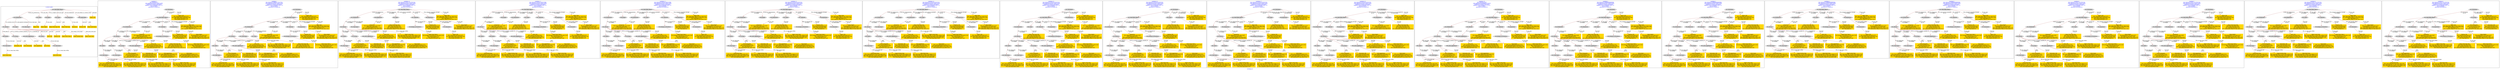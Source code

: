 digraph n0 {
fontcolor="blue"
remincross="true"
label="s02-dma.csv"
subgraph cluster_0 {
label="1-correct model"
n2[style="filled",color="white",fillcolor="lightgray",label="E12_Production1"];
n3[style="filled",color="white",fillcolor="lightgray",label="E21_Person1"];
n4[style="filled",color="white",fillcolor="lightgray",label="E55_Type2"];
n5[style="filled",color="white",fillcolor="lightgray",label="E52_Time-Span3"];
n6[style="filled",color="white",fillcolor="lightgray",label="E69_Death1"];
n7[style="filled",color="white",fillcolor="lightgray",label="E74_Group1"];
n8[style="filled",color="white",fillcolor="lightgray",label="E82_Actor_Appellation1"];
n9[style="filled",color="white",fillcolor="lightgray",label="E67_Birth1"];
n10[shape="plaintext",style="filled",fillcolor="gold",label="Artist URI"];
n11[style="filled",color="white",fillcolor="lightgray",label="E22_Man-Made_Object1"];
n12[style="filled",color="white",fillcolor="lightgray",label="E35_Title1"];
n13[style="filled",color="white",fillcolor="lightgray",label="E30_Right1"];
n14[style="filled",color="white",fillcolor="lightgray",label="E55_Type1"];
n15[style="filled",color="white",fillcolor="lightgray",label="E54_Dimension1"];
n16[style="filled",color="white",fillcolor="lightgray",label="E40_Legal_Body1"];
n17[shape="plaintext",style="filled",fillcolor="gold",label="Object_URI"];
n18[shape="plaintext",style="filled",fillcolor="gold",label="Object Rights"];
n19[shape="plaintext",style="filled",fillcolor="gold",label="Object Title"];
n20[shape="plaintext",style="filled",fillcolor="gold",label="Museum URI"];
n21[shape="plaintext",style="filled",fillcolor="gold",label="Object Link Source"];
n22[style="filled",color="white",fillcolor="lightgray",label="E52_Time-Span1"];
n23[shape="plaintext",style="filled",fillcolor="gold",label="Artist Birth Date"];
n24[style="filled",color="white",fillcolor="lightgray",label="E52_Time-Span2"];
n25[shape="plaintext",style="filled",fillcolor="gold",label="Artist Death Date"];
n26[shape="plaintext",style="filled",fillcolor="gold",label="Object Earliest Date"];
n27[shape="plaintext",style="filled",fillcolor="gold",label="Object Latest Date"];
n28[shape="plaintext",style="filled",fillcolor="gold",label="dimensions"];
n29[shape="plaintext",style="filled",fillcolor="gold",label="Object Work Type URI"];
n30[shape="plaintext",style="filled",fillcolor="gold",label="Object Work Type"];
n31[shape="plaintext",style="filled",fillcolor="gold",label="Medium URI"];
n32[shape="plaintext",style="filled",fillcolor="gold",label="Object Facet Value 1"];
n33[shape="plaintext",style="filled",fillcolor="gold",label="Nationality_URI"];
n34[shape="plaintext",style="filled",fillcolor="gold",label="Artist Nationality"];
n35[shape="plaintext",style="filled",fillcolor="gold",label="Artist Appellation"];
n36[shape="plaintext",style="filled",fillcolor="gold",label="Artist Name"];
}
subgraph cluster_1 {
label="candidate 0\nlink coherence:0.7\nnode coherence:0.6785714285714286\nconfidence:0.5003814749740026\nmapping score:0.43465096784847707\ncost:425.99933\n-precision:0.5-recall:0.44"
n38[style="filled",color="white",fillcolor="lightgray",label="E12_Production1"];
n39[style="filled",color="white",fillcolor="lightgray",label="E21_Person1"];
n40[style="filled",color="white",fillcolor="lightgray",label="E55_Type1"];
n41[style="filled",color="white",fillcolor="lightgray",label="E67_Birth1"];
n42[style="filled",color="white",fillcolor="lightgray",label="E69_Death1"];
n43[style="filled",color="white",fillcolor="lightgray",label="E74_Group1"];
n44[style="filled",color="white",fillcolor="lightgray",label="E82_Actor_Appellation1"];
n45[style="filled",color="white",fillcolor="lightgray",label="E22_Man-Made_Object1"];
n46[style="filled",color="white",fillcolor="lightgray",label="E54_Dimension1"];
n47[style="filled",color="white",fillcolor="lightgray",label="E57_Material1"];
n48[style="filled",color="white",fillcolor="lightgray",label="E8_Acquisition1"];
n49[style="filled",color="white",fillcolor="lightgray",label="E31_Document1"];
n50[style="filled",color="white",fillcolor="lightgray",label="E52_Time-Span1"];
n51[style="filled",color="white",fillcolor="lightgray",label="E52_Time-Span3"];
n52[style="filled",color="white",fillcolor="lightgray",label="E29_Design_or_Procedure1"];
n53[shape="plaintext",style="filled",fillcolor="gold",label="dimensions\n[E54_Dimension,P3_has_note,0.849]\n[E55_Type,label,0.052]\n[E22_Man-Made_Object,classLink,0.052]\n[E22_Man-Made_Object,P3_has_note,0.047]"];
n54[shape="plaintext",style="filled",fillcolor="gold",label="Artist Nationality\n[E74_Group,label,0.514]\n[E74_Group,classLink,0.262]\n[E55_Type,label,0.13]\n[E8_Acquisition,P3_has_note,0.094]"];
n55[shape="plaintext",style="filled",fillcolor="gold",label="Nationality_URI\n[E74_Group,classLink,0.644]\n[E55_Type,classLink,0.214]\n[E57_Material,classLink,0.113]\n[E74_Group,label,0.029]"];
n56[shape="plaintext",style="filled",fillcolor="gold",label="Artist Death Date\n[E52_Time-Span,P82b_end_of_the_end,0.491]\n[E52_Time-Span,P82_at_some_time_within,0.319]\n[E52_Time-Span,P82a_begin_of_the_begin,0.105]\n[E52_Time-Span,label,0.086]"];
n57[shape="plaintext",style="filled",fillcolor="gold",label="Artist Appellation\n[E82_Actor_Appellation,classLink,0.678]\n[E21_Person,classLink,0.172]\n[E31_Document,classLink,0.113]\n[E39_Actor,classLink,0.037]"];
n58[shape="plaintext",style="filled",fillcolor="gold",label="Object Facet Value 1\n[E29_Design_or_Procedure,P3_has_note,0.345]\n[E57_Material,label,0.271]\n[E55_Type,label,0.216]\n[E57_Material,classLink,0.168]"];
n59[shape="plaintext",style="filled",fillcolor="gold",label="Medium URI\n[E57_Material,classLink,0.412]\n[E55_Type,classLink,0.386]\n[E74_Group,classLink,0.202]\n[E55_Type,label,0.0]"];
n60[shape="plaintext",style="filled",fillcolor="gold",label="Artist URI\n[E21_Person,classLink,0.502]\n[E31_Document,classLink,0.249]\n[E82_Actor_Appellation,classLink,0.133]\n[E39_Actor,classLink,0.116]"];
n61[shape="plaintext",style="filled",fillcolor="gold",label="Object Latest Date\n[E52_Time-Span,P82_at_some_time_within,0.332]\n[E52_Time-Span,P82a_begin_of_the_begin,0.307]\n[E52_Time-Span,P82b_end_of_the_end,0.268]\n[E52_Time-Span,label,0.093]"];
n62[shape="plaintext",style="filled",fillcolor="gold",label="Object Work Type URI\n[E55_Type,classLink,0.605]\n[E74_Group,classLink,0.201]\n[E57_Material,classLink,0.183]\n[E73_Information_Object,P3_has_note,0.011]"];
n63[shape="plaintext",style="filled",fillcolor="gold",label="Object_URI\n[E31_Document,classLink,0.427]\n[E22_Man-Made_Object,classLink,0.346]\n[E21_Person,classLink,0.114]\n[E38_Image,classLink,0.113]"];
n64[shape="plaintext",style="filled",fillcolor="gold",label="Object Earliest Date\n[E52_Time-Span,P82_at_some_time_within,0.34]\n[E52_Time-Span,P82a_begin_of_the_begin,0.313]\n[E52_Time-Span,P82b_end_of_the_end,0.246]\n[E52_Time-Span,label,0.101]"];
n65[shape="plaintext",style="filled",fillcolor="gold",label="Object Rights\n[E8_Acquisition,P3_has_note,0.427]\n[E30_Right,P3_has_note,0.346]\n[E22_Man-Made_Object,P3_has_note,0.116]\n[E73_Information_Object,P3_has_note,0.11]"];
n66[shape="plaintext",style="filled",fillcolor="gold",label="Object Title\n[E22_Man-Made_Object,P3_has_note,0.311]\n[E73_Information_Object,P3_has_note,0.269]\n[E35_Title,label,0.237]\n[E33_Linguistic_Object,P3_has_note,0.182]"];
n67[shape="plaintext",style="filled",fillcolor="gold",label="Artist Name\n[E82_Actor_Appellation,label,0.551]\n[E22_Man-Made_Object,classLink,0.157]\n[E22_Man-Made_Object,P3_has_note,0.149]\n[E8_Acquisition,P3_has_note,0.143]"];
n68[shape="plaintext",style="filled",fillcolor="gold",label="Artist Birth Date\n[E52_Time-Span,P82a_begin_of_the_begin,0.577]\n[E52_Time-Span,P82_at_some_time_within,0.313]\n[E52_Time-Span,P82b_end_of_the_end,0.062]\n[E33_Linguistic_Object,P3_has_note,0.049]"];
}
subgraph cluster_2 {
label="candidate 1\nlink coherence:0.6896551724137931\nnode coherence:0.6785714285714286\nconfidence:0.5003814749740026\nmapping score:0.43465096784847707\ncost:424.99935\n-precision:0.52-recall:0.44"
n70[style="filled",color="white",fillcolor="lightgray",label="E12_Production1"];
n71[style="filled",color="white",fillcolor="lightgray",label="E21_Person1"];
n72[style="filled",color="white",fillcolor="lightgray",label="E52_Time-Span2"];
n73[style="filled",color="white",fillcolor="lightgray",label="E55_Type1"];
n74[style="filled",color="white",fillcolor="lightgray",label="E67_Birth1"];
n75[style="filled",color="white",fillcolor="lightgray",label="E74_Group1"];
n76[style="filled",color="white",fillcolor="lightgray",label="E82_Actor_Appellation1"];
n77[style="filled",color="white",fillcolor="lightgray",label="E22_Man-Made_Object1"];
n78[style="filled",color="white",fillcolor="lightgray",label="E54_Dimension1"];
n79[style="filled",color="white",fillcolor="lightgray",label="E57_Material1"];
n80[style="filled",color="white",fillcolor="lightgray",label="E8_Acquisition1"];
n81[style="filled",color="white",fillcolor="lightgray",label="E31_Document1"];
n82[style="filled",color="white",fillcolor="lightgray",label="E52_Time-Span1"];
n83[style="filled",color="white",fillcolor="lightgray",label="E29_Design_or_Procedure1"];
n84[shape="plaintext",style="filled",fillcolor="gold",label="dimensions\n[E54_Dimension,P3_has_note,0.849]\n[E55_Type,label,0.052]\n[E22_Man-Made_Object,classLink,0.052]\n[E22_Man-Made_Object,P3_has_note,0.047]"];
n85[shape="plaintext",style="filled",fillcolor="gold",label="Artist Nationality\n[E74_Group,label,0.514]\n[E74_Group,classLink,0.262]\n[E55_Type,label,0.13]\n[E8_Acquisition,P3_has_note,0.094]"];
n86[shape="plaintext",style="filled",fillcolor="gold",label="Object Latest Date\n[E52_Time-Span,P82_at_some_time_within,0.332]\n[E52_Time-Span,P82a_begin_of_the_begin,0.307]\n[E52_Time-Span,P82b_end_of_the_end,0.268]\n[E52_Time-Span,label,0.093]"];
n87[shape="plaintext",style="filled",fillcolor="gold",label="Nationality_URI\n[E74_Group,classLink,0.644]\n[E55_Type,classLink,0.214]\n[E57_Material,classLink,0.113]\n[E74_Group,label,0.029]"];
n88[shape="plaintext",style="filled",fillcolor="gold",label="Artist Death Date\n[E52_Time-Span,P82b_end_of_the_end,0.491]\n[E52_Time-Span,P82_at_some_time_within,0.319]\n[E52_Time-Span,P82a_begin_of_the_begin,0.105]\n[E52_Time-Span,label,0.086]"];
n89[shape="plaintext",style="filled",fillcolor="gold",label="Artist Appellation\n[E82_Actor_Appellation,classLink,0.678]\n[E21_Person,classLink,0.172]\n[E31_Document,classLink,0.113]\n[E39_Actor,classLink,0.037]"];
n90[shape="plaintext",style="filled",fillcolor="gold",label="Object Facet Value 1\n[E29_Design_or_Procedure,P3_has_note,0.345]\n[E57_Material,label,0.271]\n[E55_Type,label,0.216]\n[E57_Material,classLink,0.168]"];
n91[shape="plaintext",style="filled",fillcolor="gold",label="Medium URI\n[E57_Material,classLink,0.412]\n[E55_Type,classLink,0.386]\n[E74_Group,classLink,0.202]\n[E55_Type,label,0.0]"];
n92[shape="plaintext",style="filled",fillcolor="gold",label="Artist URI\n[E21_Person,classLink,0.502]\n[E31_Document,classLink,0.249]\n[E82_Actor_Appellation,classLink,0.133]\n[E39_Actor,classLink,0.116]"];
n93[shape="plaintext",style="filled",fillcolor="gold",label="Object Work Type URI\n[E55_Type,classLink,0.605]\n[E74_Group,classLink,0.201]\n[E57_Material,classLink,0.183]\n[E73_Information_Object,P3_has_note,0.011]"];
n94[shape="plaintext",style="filled",fillcolor="gold",label="Object_URI\n[E31_Document,classLink,0.427]\n[E22_Man-Made_Object,classLink,0.346]\n[E21_Person,classLink,0.114]\n[E38_Image,classLink,0.113]"];
n95[shape="plaintext",style="filled",fillcolor="gold",label="Object Earliest Date\n[E52_Time-Span,P82_at_some_time_within,0.34]\n[E52_Time-Span,P82a_begin_of_the_begin,0.313]\n[E52_Time-Span,P82b_end_of_the_end,0.246]\n[E52_Time-Span,label,0.101]"];
n96[shape="plaintext",style="filled",fillcolor="gold",label="Object Rights\n[E8_Acquisition,P3_has_note,0.427]\n[E30_Right,P3_has_note,0.346]\n[E22_Man-Made_Object,P3_has_note,0.116]\n[E73_Information_Object,P3_has_note,0.11]"];
n97[shape="plaintext",style="filled",fillcolor="gold",label="Object Title\n[E22_Man-Made_Object,P3_has_note,0.311]\n[E73_Information_Object,P3_has_note,0.269]\n[E35_Title,label,0.237]\n[E33_Linguistic_Object,P3_has_note,0.182]"];
n98[shape="plaintext",style="filled",fillcolor="gold",label="Artist Name\n[E82_Actor_Appellation,label,0.551]\n[E22_Man-Made_Object,classLink,0.157]\n[E22_Man-Made_Object,P3_has_note,0.149]\n[E8_Acquisition,P3_has_note,0.143]"];
n99[shape="plaintext",style="filled",fillcolor="gold",label="Artist Birth Date\n[E52_Time-Span,P82a_begin_of_the_begin,0.577]\n[E52_Time-Span,P82_at_some_time_within,0.313]\n[E52_Time-Span,P82b_end_of_the_end,0.062]\n[E33_Linguistic_Object,P3_has_note,0.049]"];
}
subgraph cluster_3 {
label="candidate 10\nlink coherence:0.6551724137931034\nnode coherence:0.6785714285714286\nconfidence:0.5003814749740026\nmapping score:0.43465096784847707\ncost:524.009412\n-precision:0.48-recall:0.41"
n101[style="filled",color="white",fillcolor="lightgray",label="E12_Production1"];
n102[style="filled",color="white",fillcolor="lightgray",label="E21_Person1"];
n103[style="filled",color="white",fillcolor="lightgray",label="E52_Time-Span2"];
n104[style="filled",color="white",fillcolor="lightgray",label="E67_Birth1"];
n105[style="filled",color="white",fillcolor="lightgray",label="E74_Group1"];
n106[style="filled",color="white",fillcolor="lightgray",label="E82_Actor_Appellation1"];
n107[style="filled",color="white",fillcolor="lightgray",label="E22_Man-Made_Object1"];
n108[style="filled",color="white",fillcolor="lightgray",label="E54_Dimension1"];
n109[style="filled",color="white",fillcolor="lightgray",label="E55_Type1"];
n110[style="filled",color="white",fillcolor="lightgray",label="E57_Material1"];
n111[style="filled",color="white",fillcolor="lightgray",label="E8_Acquisition1"];
n112[style="filled",color="white",fillcolor="lightgray",label="E52_Time-Span1"];
n113[style="filled",color="white",fillcolor="lightgray",label="E29_Design_or_Procedure1"];
n114[style="filled",color="white",fillcolor="lightgray",label="E31_Document1"];
n115[shape="plaintext",style="filled",fillcolor="gold",label="dimensions\n[E54_Dimension,P3_has_note,0.849]\n[E55_Type,label,0.052]\n[E22_Man-Made_Object,classLink,0.052]\n[E22_Man-Made_Object,P3_has_note,0.047]"];
n116[shape="plaintext",style="filled",fillcolor="gold",label="Artist Nationality\n[E74_Group,label,0.514]\n[E74_Group,classLink,0.262]\n[E55_Type,label,0.13]\n[E8_Acquisition,P3_has_note,0.094]"];
n117[shape="plaintext",style="filled",fillcolor="gold",label="Object Latest Date\n[E52_Time-Span,P82_at_some_time_within,0.332]\n[E52_Time-Span,P82a_begin_of_the_begin,0.307]\n[E52_Time-Span,P82b_end_of_the_end,0.268]\n[E52_Time-Span,label,0.093]"];
n118[shape="plaintext",style="filled",fillcolor="gold",label="Nationality_URI\n[E74_Group,classLink,0.644]\n[E55_Type,classLink,0.214]\n[E57_Material,classLink,0.113]\n[E74_Group,label,0.029]"];
n119[shape="plaintext",style="filled",fillcolor="gold",label="Artist Death Date\n[E52_Time-Span,P82b_end_of_the_end,0.491]\n[E52_Time-Span,P82_at_some_time_within,0.319]\n[E52_Time-Span,P82a_begin_of_the_begin,0.105]\n[E52_Time-Span,label,0.086]"];
n120[shape="plaintext",style="filled",fillcolor="gold",label="Artist Appellation\n[E82_Actor_Appellation,classLink,0.678]\n[E21_Person,classLink,0.172]\n[E31_Document,classLink,0.113]\n[E39_Actor,classLink,0.037]"];
n121[shape="plaintext",style="filled",fillcolor="gold",label="Object Facet Value 1\n[E29_Design_or_Procedure,P3_has_note,0.345]\n[E57_Material,label,0.271]\n[E55_Type,label,0.216]\n[E57_Material,classLink,0.168]"];
n122[shape="plaintext",style="filled",fillcolor="gold",label="Medium URI\n[E57_Material,classLink,0.412]\n[E55_Type,classLink,0.386]\n[E74_Group,classLink,0.202]\n[E55_Type,label,0.0]"];
n123[shape="plaintext",style="filled",fillcolor="gold",label="Artist URI\n[E21_Person,classLink,0.502]\n[E31_Document,classLink,0.249]\n[E82_Actor_Appellation,classLink,0.133]\n[E39_Actor,classLink,0.116]"];
n124[shape="plaintext",style="filled",fillcolor="gold",label="Object Work Type URI\n[E55_Type,classLink,0.605]\n[E74_Group,classLink,0.201]\n[E57_Material,classLink,0.183]\n[E73_Information_Object,P3_has_note,0.011]"];
n125[shape="plaintext",style="filled",fillcolor="gold",label="Object_URI\n[E31_Document,classLink,0.427]\n[E22_Man-Made_Object,classLink,0.346]\n[E21_Person,classLink,0.114]\n[E38_Image,classLink,0.113]"];
n126[shape="plaintext",style="filled",fillcolor="gold",label="Object Earliest Date\n[E52_Time-Span,P82_at_some_time_within,0.34]\n[E52_Time-Span,P82a_begin_of_the_begin,0.313]\n[E52_Time-Span,P82b_end_of_the_end,0.246]\n[E52_Time-Span,label,0.101]"];
n127[shape="plaintext",style="filled",fillcolor="gold",label="Object Rights\n[E8_Acquisition,P3_has_note,0.427]\n[E30_Right,P3_has_note,0.346]\n[E22_Man-Made_Object,P3_has_note,0.116]\n[E73_Information_Object,P3_has_note,0.11]"];
n128[shape="plaintext",style="filled",fillcolor="gold",label="Object Title\n[E22_Man-Made_Object,P3_has_note,0.311]\n[E73_Information_Object,P3_has_note,0.269]\n[E35_Title,label,0.237]\n[E33_Linguistic_Object,P3_has_note,0.182]"];
n129[shape="plaintext",style="filled",fillcolor="gold",label="Artist Name\n[E82_Actor_Appellation,label,0.551]\n[E22_Man-Made_Object,classLink,0.157]\n[E22_Man-Made_Object,P3_has_note,0.149]\n[E8_Acquisition,P3_has_note,0.143]"];
n130[shape="plaintext",style="filled",fillcolor="gold",label="Artist Birth Date\n[E52_Time-Span,P82a_begin_of_the_begin,0.577]\n[E52_Time-Span,P82_at_some_time_within,0.313]\n[E52_Time-Span,P82b_end_of_the_end,0.062]\n[E33_Linguistic_Object,P3_has_note,0.049]"];
}
subgraph cluster_4 {
label="candidate 11\nlink coherence:0.6451612903225806\nnode coherence:0.6785714285714286\nconfidence:0.5003814749740026\nmapping score:0.43465096784847707\ncost:526.009372\n-precision:0.45-recall:0.41"
n132[style="filled",color="white",fillcolor="lightgray",label="E12_Production1"];
n133[style="filled",color="white",fillcolor="lightgray",label="E21_Person1"];
n134[style="filled",color="white",fillcolor="lightgray",label="E67_Birth1"];
n135[style="filled",color="white",fillcolor="lightgray",label="E69_Death1"];
n136[style="filled",color="white",fillcolor="lightgray",label="E74_Group1"];
n137[style="filled",color="white",fillcolor="lightgray",label="E82_Actor_Appellation1"];
n138[style="filled",color="white",fillcolor="lightgray",label="E22_Man-Made_Object1"];
n139[style="filled",color="white",fillcolor="lightgray",label="E38_Image1"];
n140[style="filled",color="white",fillcolor="lightgray",label="E54_Dimension1"];
n141[style="filled",color="white",fillcolor="lightgray",label="E55_Type2"];
n142[style="filled",color="white",fillcolor="lightgray",label="E57_Material1"];
n143[style="filled",color="white",fillcolor="lightgray",label="E8_Acquisition1"];
n144[style="filled",color="white",fillcolor="lightgray",label="E52_Time-Span1"];
n145[style="filled",color="white",fillcolor="lightgray",label="E52_Time-Span3"];
n146[style="filled",color="white",fillcolor="lightgray",label="E29_Design_or_Procedure1"];
n147[style="filled",color="white",fillcolor="lightgray",label="E31_Document1"];
n148[shape="plaintext",style="filled",fillcolor="gold",label="dimensions\n[E54_Dimension,P3_has_note,0.849]\n[E55_Type,label,0.052]\n[E22_Man-Made_Object,classLink,0.052]\n[E22_Man-Made_Object,P3_has_note,0.047]"];
n149[shape="plaintext",style="filled",fillcolor="gold",label="Artist Nationality\n[E74_Group,label,0.514]\n[E74_Group,classLink,0.262]\n[E55_Type,label,0.13]\n[E8_Acquisition,P3_has_note,0.094]"];
n150[shape="plaintext",style="filled",fillcolor="gold",label="Nationality_URI\n[E74_Group,classLink,0.644]\n[E55_Type,classLink,0.214]\n[E57_Material,classLink,0.113]\n[E74_Group,label,0.029]"];
n151[shape="plaintext",style="filled",fillcolor="gold",label="Artist Death Date\n[E52_Time-Span,P82b_end_of_the_end,0.491]\n[E52_Time-Span,P82_at_some_time_within,0.319]\n[E52_Time-Span,P82a_begin_of_the_begin,0.105]\n[E52_Time-Span,label,0.086]"];
n152[shape="plaintext",style="filled",fillcolor="gold",label="Artist Appellation\n[E82_Actor_Appellation,classLink,0.678]\n[E21_Person,classLink,0.172]\n[E31_Document,classLink,0.113]\n[E39_Actor,classLink,0.037]"];
n153[shape="plaintext",style="filled",fillcolor="gold",label="Object Facet Value 1\n[E29_Design_or_Procedure,P3_has_note,0.345]\n[E57_Material,label,0.271]\n[E55_Type,label,0.216]\n[E57_Material,classLink,0.168]"];
n154[shape="plaintext",style="filled",fillcolor="gold",label="Medium URI\n[E57_Material,classLink,0.412]\n[E55_Type,classLink,0.386]\n[E74_Group,classLink,0.202]\n[E55_Type,label,0.0]"];
n155[shape="plaintext",style="filled",fillcolor="gold",label="Artist URI\n[E21_Person,classLink,0.502]\n[E31_Document,classLink,0.249]\n[E82_Actor_Appellation,classLink,0.133]\n[E39_Actor,classLink,0.116]"];
n156[shape="plaintext",style="filled",fillcolor="gold",label="Object Latest Date\n[E52_Time-Span,P82_at_some_time_within,0.332]\n[E52_Time-Span,P82a_begin_of_the_begin,0.307]\n[E52_Time-Span,P82b_end_of_the_end,0.268]\n[E52_Time-Span,label,0.093]"];
n157[shape="plaintext",style="filled",fillcolor="gold",label="Object_URI\n[E31_Document,classLink,0.427]\n[E22_Man-Made_Object,classLink,0.346]\n[E21_Person,classLink,0.114]\n[E38_Image,classLink,0.113]"];
n158[shape="plaintext",style="filled",fillcolor="gold",label="Object Work Type URI\n[E55_Type,classLink,0.605]\n[E74_Group,classLink,0.201]\n[E57_Material,classLink,0.183]\n[E73_Information_Object,P3_has_note,0.011]"];
n159[shape="plaintext",style="filled",fillcolor="gold",label="Object Earliest Date\n[E52_Time-Span,P82_at_some_time_within,0.34]\n[E52_Time-Span,P82a_begin_of_the_begin,0.313]\n[E52_Time-Span,P82b_end_of_the_end,0.246]\n[E52_Time-Span,label,0.101]"];
n160[shape="plaintext",style="filled",fillcolor="gold",label="Object Rights\n[E8_Acquisition,P3_has_note,0.427]\n[E30_Right,P3_has_note,0.346]\n[E22_Man-Made_Object,P3_has_note,0.116]\n[E73_Information_Object,P3_has_note,0.11]"];
n161[shape="plaintext",style="filled",fillcolor="gold",label="Object Title\n[E22_Man-Made_Object,P3_has_note,0.311]\n[E73_Information_Object,P3_has_note,0.269]\n[E35_Title,label,0.237]\n[E33_Linguistic_Object,P3_has_note,0.182]"];
n162[shape="plaintext",style="filled",fillcolor="gold",label="Artist Name\n[E82_Actor_Appellation,label,0.551]\n[E22_Man-Made_Object,classLink,0.157]\n[E22_Man-Made_Object,P3_has_note,0.149]\n[E8_Acquisition,P3_has_note,0.143]"];
n163[shape="plaintext",style="filled",fillcolor="gold",label="Artist Birth Date\n[E52_Time-Span,P82a_begin_of_the_begin,0.577]\n[E52_Time-Span,P82_at_some_time_within,0.313]\n[E52_Time-Span,P82b_end_of_the_end,0.062]\n[E33_Linguistic_Object,P3_has_note,0.049]"];
}
subgraph cluster_5 {
label="candidate 12\nlink coherence:0.6451612903225806\nnode coherence:0.6785714285714286\nconfidence:0.5003814749740026\nmapping score:0.43465096784847707\ncost:526.009392\n-precision:0.45-recall:0.41"
n165[style="filled",color="white",fillcolor="lightgray",label="E12_Production1"];
n166[style="filled",color="white",fillcolor="lightgray",label="E21_Person1"];
n167[style="filled",color="white",fillcolor="lightgray",label="E67_Birth1"];
n168[style="filled",color="white",fillcolor="lightgray",label="E69_Death1"];
n169[style="filled",color="white",fillcolor="lightgray",label="E74_Group1"];
n170[style="filled",color="white",fillcolor="lightgray",label="E82_Actor_Appellation1"];
n171[style="filled",color="white",fillcolor="lightgray",label="E22_Man-Made_Object1"];
n172[style="filled",color="white",fillcolor="lightgray",label="E38_Image1"];
n173[style="filled",color="white",fillcolor="lightgray",label="E54_Dimension1"];
n174[style="filled",color="white",fillcolor="lightgray",label="E55_Type1"];
n175[style="filled",color="white",fillcolor="lightgray",label="E57_Material1"];
n176[style="filled",color="white",fillcolor="lightgray",label="E8_Acquisition1"];
n177[style="filled",color="white",fillcolor="lightgray",label="E52_Time-Span1"];
n178[style="filled",color="white",fillcolor="lightgray",label="E52_Time-Span3"];
n179[style="filled",color="white",fillcolor="lightgray",label="E29_Design_or_Procedure1"];
n180[style="filled",color="white",fillcolor="lightgray",label="E31_Document1"];
n181[shape="plaintext",style="filled",fillcolor="gold",label="dimensions\n[E54_Dimension,P3_has_note,0.849]\n[E55_Type,label,0.052]\n[E22_Man-Made_Object,classLink,0.052]\n[E22_Man-Made_Object,P3_has_note,0.047]"];
n182[shape="plaintext",style="filled",fillcolor="gold",label="Artist Nationality\n[E74_Group,label,0.514]\n[E74_Group,classLink,0.262]\n[E55_Type,label,0.13]\n[E8_Acquisition,P3_has_note,0.094]"];
n183[shape="plaintext",style="filled",fillcolor="gold",label="Nationality_URI\n[E74_Group,classLink,0.644]\n[E55_Type,classLink,0.214]\n[E57_Material,classLink,0.113]\n[E74_Group,label,0.029]"];
n184[shape="plaintext",style="filled",fillcolor="gold",label="Artist Death Date\n[E52_Time-Span,P82b_end_of_the_end,0.491]\n[E52_Time-Span,P82_at_some_time_within,0.319]\n[E52_Time-Span,P82a_begin_of_the_begin,0.105]\n[E52_Time-Span,label,0.086]"];
n185[shape="plaintext",style="filled",fillcolor="gold",label="Artist Appellation\n[E82_Actor_Appellation,classLink,0.678]\n[E21_Person,classLink,0.172]\n[E31_Document,classLink,0.113]\n[E39_Actor,classLink,0.037]"];
n186[shape="plaintext",style="filled",fillcolor="gold",label="Object Facet Value 1\n[E29_Design_or_Procedure,P3_has_note,0.345]\n[E57_Material,label,0.271]\n[E55_Type,label,0.216]\n[E57_Material,classLink,0.168]"];
n187[shape="plaintext",style="filled",fillcolor="gold",label="Medium URI\n[E57_Material,classLink,0.412]\n[E55_Type,classLink,0.386]\n[E74_Group,classLink,0.202]\n[E55_Type,label,0.0]"];
n188[shape="plaintext",style="filled",fillcolor="gold",label="Artist URI\n[E21_Person,classLink,0.502]\n[E31_Document,classLink,0.249]\n[E82_Actor_Appellation,classLink,0.133]\n[E39_Actor,classLink,0.116]"];
n189[shape="plaintext",style="filled",fillcolor="gold",label="Object Latest Date\n[E52_Time-Span,P82_at_some_time_within,0.332]\n[E52_Time-Span,P82a_begin_of_the_begin,0.307]\n[E52_Time-Span,P82b_end_of_the_end,0.268]\n[E52_Time-Span,label,0.093]"];
n190[shape="plaintext",style="filled",fillcolor="gold",label="Object Work Type URI\n[E55_Type,classLink,0.605]\n[E74_Group,classLink,0.201]\n[E57_Material,classLink,0.183]\n[E73_Information_Object,P3_has_note,0.011]"];
n191[shape="plaintext",style="filled",fillcolor="gold",label="Object_URI\n[E31_Document,classLink,0.427]\n[E22_Man-Made_Object,classLink,0.346]\n[E21_Person,classLink,0.114]\n[E38_Image,classLink,0.113]"];
n192[shape="plaintext",style="filled",fillcolor="gold",label="Object Earliest Date\n[E52_Time-Span,P82_at_some_time_within,0.34]\n[E52_Time-Span,P82a_begin_of_the_begin,0.313]\n[E52_Time-Span,P82b_end_of_the_end,0.246]\n[E52_Time-Span,label,0.101]"];
n193[shape="plaintext",style="filled",fillcolor="gold",label="Object Rights\n[E8_Acquisition,P3_has_note,0.427]\n[E30_Right,P3_has_note,0.346]\n[E22_Man-Made_Object,P3_has_note,0.116]\n[E73_Information_Object,P3_has_note,0.11]"];
n194[shape="plaintext",style="filled",fillcolor="gold",label="Object Title\n[E22_Man-Made_Object,P3_has_note,0.311]\n[E73_Information_Object,P3_has_note,0.269]\n[E35_Title,label,0.237]\n[E33_Linguistic_Object,P3_has_note,0.182]"];
n195[shape="plaintext",style="filled",fillcolor="gold",label="Artist Name\n[E82_Actor_Appellation,label,0.551]\n[E22_Man-Made_Object,classLink,0.157]\n[E22_Man-Made_Object,P3_has_note,0.149]\n[E8_Acquisition,P3_has_note,0.143]"];
n196[shape="plaintext",style="filled",fillcolor="gold",label="Artist Birth Date\n[E52_Time-Span,P82a_begin_of_the_begin,0.577]\n[E52_Time-Span,P82_at_some_time_within,0.313]\n[E52_Time-Span,P82b_end_of_the_end,0.062]\n[E33_Linguistic_Object,P3_has_note,0.049]"];
}
subgraph cluster_6 {
label="candidate 13\nlink coherence:0.6333333333333333\nnode coherence:0.6785714285714286\nconfidence:0.5003814749740026\nmapping score:0.43465096784847707\ncost:525.009392\n-precision:0.47-recall:0.41"
n198[style="filled",color="white",fillcolor="lightgray",label="E12_Production1"];
n199[style="filled",color="white",fillcolor="lightgray",label="E21_Person1"];
n200[style="filled",color="white",fillcolor="lightgray",label="E52_Time-Span2"];
n201[style="filled",color="white",fillcolor="lightgray",label="E67_Birth1"];
n202[style="filled",color="white",fillcolor="lightgray",label="E74_Group1"];
n203[style="filled",color="white",fillcolor="lightgray",label="E82_Actor_Appellation1"];
n204[style="filled",color="white",fillcolor="lightgray",label="E22_Man-Made_Object1"];
n205[style="filled",color="white",fillcolor="lightgray",label="E38_Image1"];
n206[style="filled",color="white",fillcolor="lightgray",label="E54_Dimension1"];
n207[style="filled",color="white",fillcolor="lightgray",label="E55_Type2"];
n208[style="filled",color="white",fillcolor="lightgray",label="E57_Material1"];
n209[style="filled",color="white",fillcolor="lightgray",label="E8_Acquisition1"];
n210[style="filled",color="white",fillcolor="lightgray",label="E52_Time-Span1"];
n211[style="filled",color="white",fillcolor="lightgray",label="E29_Design_or_Procedure1"];
n212[style="filled",color="white",fillcolor="lightgray",label="E31_Document1"];
n213[shape="plaintext",style="filled",fillcolor="gold",label="dimensions\n[E54_Dimension,P3_has_note,0.849]\n[E55_Type,label,0.052]\n[E22_Man-Made_Object,classLink,0.052]\n[E22_Man-Made_Object,P3_has_note,0.047]"];
n214[shape="plaintext",style="filled",fillcolor="gold",label="Artist Nationality\n[E74_Group,label,0.514]\n[E74_Group,classLink,0.262]\n[E55_Type,label,0.13]\n[E8_Acquisition,P3_has_note,0.094]"];
n215[shape="plaintext",style="filled",fillcolor="gold",label="Object Latest Date\n[E52_Time-Span,P82_at_some_time_within,0.332]\n[E52_Time-Span,P82a_begin_of_the_begin,0.307]\n[E52_Time-Span,P82b_end_of_the_end,0.268]\n[E52_Time-Span,label,0.093]"];
n216[shape="plaintext",style="filled",fillcolor="gold",label="Nationality_URI\n[E74_Group,classLink,0.644]\n[E55_Type,classLink,0.214]\n[E57_Material,classLink,0.113]\n[E74_Group,label,0.029]"];
n217[shape="plaintext",style="filled",fillcolor="gold",label="Artist Death Date\n[E52_Time-Span,P82b_end_of_the_end,0.491]\n[E52_Time-Span,P82_at_some_time_within,0.319]\n[E52_Time-Span,P82a_begin_of_the_begin,0.105]\n[E52_Time-Span,label,0.086]"];
n218[shape="plaintext",style="filled",fillcolor="gold",label="Artist Appellation\n[E82_Actor_Appellation,classLink,0.678]\n[E21_Person,classLink,0.172]\n[E31_Document,classLink,0.113]\n[E39_Actor,classLink,0.037]"];
n219[shape="plaintext",style="filled",fillcolor="gold",label="Object Facet Value 1\n[E29_Design_or_Procedure,P3_has_note,0.345]\n[E57_Material,label,0.271]\n[E55_Type,label,0.216]\n[E57_Material,classLink,0.168]"];
n220[shape="plaintext",style="filled",fillcolor="gold",label="Medium URI\n[E57_Material,classLink,0.412]\n[E55_Type,classLink,0.386]\n[E74_Group,classLink,0.202]\n[E55_Type,label,0.0]"];
n221[shape="plaintext",style="filled",fillcolor="gold",label="Artist URI\n[E21_Person,classLink,0.502]\n[E31_Document,classLink,0.249]\n[E82_Actor_Appellation,classLink,0.133]\n[E39_Actor,classLink,0.116]"];
n222[shape="plaintext",style="filled",fillcolor="gold",label="Object_URI\n[E31_Document,classLink,0.427]\n[E22_Man-Made_Object,classLink,0.346]\n[E21_Person,classLink,0.114]\n[E38_Image,classLink,0.113]"];
n223[shape="plaintext",style="filled",fillcolor="gold",label="Object Work Type URI\n[E55_Type,classLink,0.605]\n[E74_Group,classLink,0.201]\n[E57_Material,classLink,0.183]\n[E73_Information_Object,P3_has_note,0.011]"];
n224[shape="plaintext",style="filled",fillcolor="gold",label="Object Earliest Date\n[E52_Time-Span,P82_at_some_time_within,0.34]\n[E52_Time-Span,P82a_begin_of_the_begin,0.313]\n[E52_Time-Span,P82b_end_of_the_end,0.246]\n[E52_Time-Span,label,0.101]"];
n225[shape="plaintext",style="filled",fillcolor="gold",label="Object Rights\n[E8_Acquisition,P3_has_note,0.427]\n[E30_Right,P3_has_note,0.346]\n[E22_Man-Made_Object,P3_has_note,0.116]\n[E73_Information_Object,P3_has_note,0.11]"];
n226[shape="plaintext",style="filled",fillcolor="gold",label="Object Title\n[E22_Man-Made_Object,P3_has_note,0.311]\n[E73_Information_Object,P3_has_note,0.269]\n[E35_Title,label,0.237]\n[E33_Linguistic_Object,P3_has_note,0.182]"];
n227[shape="plaintext",style="filled",fillcolor="gold",label="Artist Name\n[E82_Actor_Appellation,label,0.551]\n[E22_Man-Made_Object,classLink,0.157]\n[E22_Man-Made_Object,P3_has_note,0.149]\n[E8_Acquisition,P3_has_note,0.143]"];
n228[shape="plaintext",style="filled",fillcolor="gold",label="Artist Birth Date\n[E52_Time-Span,P82a_begin_of_the_begin,0.577]\n[E52_Time-Span,P82_at_some_time_within,0.313]\n[E52_Time-Span,P82b_end_of_the_end,0.062]\n[E33_Linguistic_Object,P3_has_note,0.049]"];
}
subgraph cluster_7 {
label="candidate 14\nlink coherence:0.6333333333333333\nnode coherence:0.6785714285714286\nconfidence:0.5003814749740026\nmapping score:0.43465096784847707\ncost:525.009412\n-precision:0.47-recall:0.41"
n230[style="filled",color="white",fillcolor="lightgray",label="E12_Production1"];
n231[style="filled",color="white",fillcolor="lightgray",label="E21_Person1"];
n232[style="filled",color="white",fillcolor="lightgray",label="E52_Time-Span2"];
n233[style="filled",color="white",fillcolor="lightgray",label="E67_Birth1"];
n234[style="filled",color="white",fillcolor="lightgray",label="E74_Group1"];
n235[style="filled",color="white",fillcolor="lightgray",label="E82_Actor_Appellation1"];
n236[style="filled",color="white",fillcolor="lightgray",label="E22_Man-Made_Object1"];
n237[style="filled",color="white",fillcolor="lightgray",label="E38_Image1"];
n238[style="filled",color="white",fillcolor="lightgray",label="E54_Dimension1"];
n239[style="filled",color="white",fillcolor="lightgray",label="E55_Type1"];
n240[style="filled",color="white",fillcolor="lightgray",label="E57_Material1"];
n241[style="filled",color="white",fillcolor="lightgray",label="E8_Acquisition1"];
n242[style="filled",color="white",fillcolor="lightgray",label="E52_Time-Span1"];
n243[style="filled",color="white",fillcolor="lightgray",label="E29_Design_or_Procedure1"];
n244[style="filled",color="white",fillcolor="lightgray",label="E31_Document1"];
n245[shape="plaintext",style="filled",fillcolor="gold",label="dimensions\n[E54_Dimension,P3_has_note,0.849]\n[E55_Type,label,0.052]\n[E22_Man-Made_Object,classLink,0.052]\n[E22_Man-Made_Object,P3_has_note,0.047]"];
n246[shape="plaintext",style="filled",fillcolor="gold",label="Artist Nationality\n[E74_Group,label,0.514]\n[E74_Group,classLink,0.262]\n[E55_Type,label,0.13]\n[E8_Acquisition,P3_has_note,0.094]"];
n247[shape="plaintext",style="filled",fillcolor="gold",label="Object Latest Date\n[E52_Time-Span,P82_at_some_time_within,0.332]\n[E52_Time-Span,P82a_begin_of_the_begin,0.307]\n[E52_Time-Span,P82b_end_of_the_end,0.268]\n[E52_Time-Span,label,0.093]"];
n248[shape="plaintext",style="filled",fillcolor="gold",label="Nationality_URI\n[E74_Group,classLink,0.644]\n[E55_Type,classLink,0.214]\n[E57_Material,classLink,0.113]\n[E74_Group,label,0.029]"];
n249[shape="plaintext",style="filled",fillcolor="gold",label="Artist Death Date\n[E52_Time-Span,P82b_end_of_the_end,0.491]\n[E52_Time-Span,P82_at_some_time_within,0.319]\n[E52_Time-Span,P82a_begin_of_the_begin,0.105]\n[E52_Time-Span,label,0.086]"];
n250[shape="plaintext",style="filled",fillcolor="gold",label="Artist Appellation\n[E82_Actor_Appellation,classLink,0.678]\n[E21_Person,classLink,0.172]\n[E31_Document,classLink,0.113]\n[E39_Actor,classLink,0.037]"];
n251[shape="plaintext",style="filled",fillcolor="gold",label="Object Facet Value 1\n[E29_Design_or_Procedure,P3_has_note,0.345]\n[E57_Material,label,0.271]\n[E55_Type,label,0.216]\n[E57_Material,classLink,0.168]"];
n252[shape="plaintext",style="filled",fillcolor="gold",label="Medium URI\n[E57_Material,classLink,0.412]\n[E55_Type,classLink,0.386]\n[E74_Group,classLink,0.202]\n[E55_Type,label,0.0]"];
n253[shape="plaintext",style="filled",fillcolor="gold",label="Artist URI\n[E21_Person,classLink,0.502]\n[E31_Document,classLink,0.249]\n[E82_Actor_Appellation,classLink,0.133]\n[E39_Actor,classLink,0.116]"];
n254[shape="plaintext",style="filled",fillcolor="gold",label="Object Work Type URI\n[E55_Type,classLink,0.605]\n[E74_Group,classLink,0.201]\n[E57_Material,classLink,0.183]\n[E73_Information_Object,P3_has_note,0.011]"];
n255[shape="plaintext",style="filled",fillcolor="gold",label="Object_URI\n[E31_Document,classLink,0.427]\n[E22_Man-Made_Object,classLink,0.346]\n[E21_Person,classLink,0.114]\n[E38_Image,classLink,0.113]"];
n256[shape="plaintext",style="filled",fillcolor="gold",label="Object Earliest Date\n[E52_Time-Span,P82_at_some_time_within,0.34]\n[E52_Time-Span,P82a_begin_of_the_begin,0.313]\n[E52_Time-Span,P82b_end_of_the_end,0.246]\n[E52_Time-Span,label,0.101]"];
n257[shape="plaintext",style="filled",fillcolor="gold",label="Object Rights\n[E8_Acquisition,P3_has_note,0.427]\n[E30_Right,P3_has_note,0.346]\n[E22_Man-Made_Object,P3_has_note,0.116]\n[E73_Information_Object,P3_has_note,0.11]"];
n258[shape="plaintext",style="filled",fillcolor="gold",label="Object Title\n[E22_Man-Made_Object,P3_has_note,0.311]\n[E73_Information_Object,P3_has_note,0.269]\n[E35_Title,label,0.237]\n[E33_Linguistic_Object,P3_has_note,0.182]"];
n259[shape="plaintext",style="filled",fillcolor="gold",label="Artist Name\n[E82_Actor_Appellation,label,0.551]\n[E22_Man-Made_Object,classLink,0.157]\n[E22_Man-Made_Object,P3_has_note,0.149]\n[E8_Acquisition,P3_has_note,0.143]"];
n260[shape="plaintext",style="filled",fillcolor="gold",label="Artist Birth Date\n[E52_Time-Span,P82a_begin_of_the_begin,0.577]\n[E52_Time-Span,P82_at_some_time_within,0.313]\n[E52_Time-Span,P82b_end_of_the_end,0.062]\n[E33_Linguistic_Object,P3_has_note,0.049]"];
}
subgraph cluster_8 {
label="candidate 15\nlink coherence:0.6333333333333333\nnode coherence:0.6785714285714286\nconfidence:0.5003814749740026\nmapping score:0.43465096784847707\ncost:525.009452\n-precision:0.43-recall:0.38"
n262[style="filled",color="white",fillcolor="lightgray",label="E12_Production1"];
n263[style="filled",color="white",fillcolor="lightgray",label="E21_Person1"];
n264[style="filled",color="white",fillcolor="lightgray",label="E67_Birth1"];
n265[style="filled",color="white",fillcolor="lightgray",label="E69_Death1"];
n266[style="filled",color="white",fillcolor="lightgray",label="E74_Group1"];
n267[style="filled",color="white",fillcolor="lightgray",label="E82_Actor_Appellation1"];
n268[style="filled",color="white",fillcolor="lightgray",label="E22_Man-Made_Object1"];
n269[style="filled",color="white",fillcolor="lightgray",label="E55_Type2"];
n270[style="filled",color="white",fillcolor="lightgray",label="E57_Material1"];
n271[style="filled",color="white",fillcolor="lightgray",label="E8_Acquisition1"];
n272[style="filled",color="white",fillcolor="lightgray",label="E31_Document1"];
n273[style="filled",color="white",fillcolor="lightgray",label="E52_Time-Span1"];
n274[style="filled",color="white",fillcolor="lightgray",label="E52_Time-Span3"];
n275[style="filled",color="white",fillcolor="lightgray",label="E54_Dimension1"];
n276[style="filled",color="white",fillcolor="lightgray",label="E29_Design_or_Procedure1"];
n277[shape="plaintext",style="filled",fillcolor="gold",label="dimensions\n[E54_Dimension,P3_has_note,0.849]\n[E55_Type,label,0.052]\n[E22_Man-Made_Object,classLink,0.052]\n[E22_Man-Made_Object,P3_has_note,0.047]"];
n278[shape="plaintext",style="filled",fillcolor="gold",label="Artist Nationality\n[E74_Group,label,0.514]\n[E74_Group,classLink,0.262]\n[E55_Type,label,0.13]\n[E8_Acquisition,P3_has_note,0.094]"];
n279[shape="plaintext",style="filled",fillcolor="gold",label="Nationality_URI\n[E74_Group,classLink,0.644]\n[E55_Type,classLink,0.214]\n[E57_Material,classLink,0.113]\n[E74_Group,label,0.029]"];
n280[shape="plaintext",style="filled",fillcolor="gold",label="Artist Death Date\n[E52_Time-Span,P82b_end_of_the_end,0.491]\n[E52_Time-Span,P82_at_some_time_within,0.319]\n[E52_Time-Span,P82a_begin_of_the_begin,0.105]\n[E52_Time-Span,label,0.086]"];
n281[shape="plaintext",style="filled",fillcolor="gold",label="Artist Appellation\n[E82_Actor_Appellation,classLink,0.678]\n[E21_Person,classLink,0.172]\n[E31_Document,classLink,0.113]\n[E39_Actor,classLink,0.037]"];
n282[shape="plaintext",style="filled",fillcolor="gold",label="Object Facet Value 1\n[E29_Design_or_Procedure,P3_has_note,0.345]\n[E57_Material,label,0.271]\n[E55_Type,label,0.216]\n[E57_Material,classLink,0.168]"];
n283[shape="plaintext",style="filled",fillcolor="gold",label="Medium URI\n[E57_Material,classLink,0.412]\n[E55_Type,classLink,0.386]\n[E74_Group,classLink,0.202]\n[E55_Type,label,0.0]"];
n284[shape="plaintext",style="filled",fillcolor="gold",label="Artist URI\n[E21_Person,classLink,0.502]\n[E31_Document,classLink,0.249]\n[E82_Actor_Appellation,classLink,0.133]\n[E39_Actor,classLink,0.116]"];
n285[shape="plaintext",style="filled",fillcolor="gold",label="Object Latest Date\n[E52_Time-Span,P82_at_some_time_within,0.332]\n[E52_Time-Span,P82a_begin_of_the_begin,0.307]\n[E52_Time-Span,P82b_end_of_the_end,0.268]\n[E52_Time-Span,label,0.093]"];
n286[shape="plaintext",style="filled",fillcolor="gold",label="Object_URI\n[E31_Document,classLink,0.427]\n[E22_Man-Made_Object,classLink,0.346]\n[E21_Person,classLink,0.114]\n[E38_Image,classLink,0.113]"];
n287[shape="plaintext",style="filled",fillcolor="gold",label="Object Work Type URI\n[E55_Type,classLink,0.605]\n[E74_Group,classLink,0.201]\n[E57_Material,classLink,0.183]\n[E73_Information_Object,P3_has_note,0.011]"];
n288[shape="plaintext",style="filled",fillcolor="gold",label="Object Earliest Date\n[E52_Time-Span,P82_at_some_time_within,0.34]\n[E52_Time-Span,P82a_begin_of_the_begin,0.313]\n[E52_Time-Span,P82b_end_of_the_end,0.246]\n[E52_Time-Span,label,0.101]"];
n289[shape="plaintext",style="filled",fillcolor="gold",label="Object Rights\n[E8_Acquisition,P3_has_note,0.427]\n[E30_Right,P3_has_note,0.346]\n[E22_Man-Made_Object,P3_has_note,0.116]\n[E73_Information_Object,P3_has_note,0.11]"];
n290[shape="plaintext",style="filled",fillcolor="gold",label="Object Title\n[E22_Man-Made_Object,P3_has_note,0.311]\n[E73_Information_Object,P3_has_note,0.269]\n[E35_Title,label,0.237]\n[E33_Linguistic_Object,P3_has_note,0.182]"];
n291[shape="plaintext",style="filled",fillcolor="gold",label="Artist Name\n[E82_Actor_Appellation,label,0.551]\n[E22_Man-Made_Object,classLink,0.157]\n[E22_Man-Made_Object,P3_has_note,0.149]\n[E8_Acquisition,P3_has_note,0.143]"];
n292[shape="plaintext",style="filled",fillcolor="gold",label="Artist Birth Date\n[E52_Time-Span,P82a_begin_of_the_begin,0.577]\n[E52_Time-Span,P82_at_some_time_within,0.313]\n[E52_Time-Span,P82b_end_of_the_end,0.062]\n[E33_Linguistic_Object,P3_has_note,0.049]"];
}
subgraph cluster_9 {
label="candidate 16\nlink coherence:0.6333333333333333\nnode coherence:0.6785714285714286\nconfidence:0.5003814749740026\nmapping score:0.43465096784847707\ncost:525.009452\n-precision:0.47-recall:0.41"
n294[style="filled",color="white",fillcolor="lightgray",label="E12_Production1"];
n295[style="filled",color="white",fillcolor="lightgray",label="E21_Person1"];
n296[style="filled",color="white",fillcolor="lightgray",label="E67_Birth1"];
n297[style="filled",color="white",fillcolor="lightgray",label="E69_Death1"];
n298[style="filled",color="white",fillcolor="lightgray",label="E74_Group1"];
n299[style="filled",color="white",fillcolor="lightgray",label="E82_Actor_Appellation1"];
n300[style="filled",color="white",fillcolor="lightgray",label="E22_Man-Made_Object1"];
n301[style="filled",color="white",fillcolor="lightgray",label="E54_Dimension1"];
n302[style="filled",color="white",fillcolor="lightgray",label="E57_Material1"];
n303[style="filled",color="white",fillcolor="lightgray",label="E31_Document1"];
n304[style="filled",color="white",fillcolor="lightgray",label="E55_Type1"];
n305[style="filled",color="white",fillcolor="lightgray",label="E52_Time-Span1"];
n306[style="filled",color="white",fillcolor="lightgray",label="E52_Time-Span3"];
n307[style="filled",color="white",fillcolor="lightgray",label="E8_Acquisition1"];
n308[style="filled",color="white",fillcolor="lightgray",label="E29_Design_or_Procedure1"];
n309[shape="plaintext",style="filled",fillcolor="gold",label="dimensions\n[E54_Dimension,P3_has_note,0.849]\n[E55_Type,label,0.052]\n[E22_Man-Made_Object,classLink,0.052]\n[E22_Man-Made_Object,P3_has_note,0.047]"];
n310[shape="plaintext",style="filled",fillcolor="gold",label="Artist Nationality\n[E74_Group,label,0.514]\n[E74_Group,classLink,0.262]\n[E55_Type,label,0.13]\n[E8_Acquisition,P3_has_note,0.094]"];
n311[shape="plaintext",style="filled",fillcolor="gold",label="Nationality_URI\n[E74_Group,classLink,0.644]\n[E55_Type,classLink,0.214]\n[E57_Material,classLink,0.113]\n[E74_Group,label,0.029]"];
n312[shape="plaintext",style="filled",fillcolor="gold",label="Artist Death Date\n[E52_Time-Span,P82b_end_of_the_end,0.491]\n[E52_Time-Span,P82_at_some_time_within,0.319]\n[E52_Time-Span,P82a_begin_of_the_begin,0.105]\n[E52_Time-Span,label,0.086]"];
n313[shape="plaintext",style="filled",fillcolor="gold",label="Artist Appellation\n[E82_Actor_Appellation,classLink,0.678]\n[E21_Person,classLink,0.172]\n[E31_Document,classLink,0.113]\n[E39_Actor,classLink,0.037]"];
n314[shape="plaintext",style="filled",fillcolor="gold",label="Object Facet Value 1\n[E29_Design_or_Procedure,P3_has_note,0.345]\n[E57_Material,label,0.271]\n[E55_Type,label,0.216]\n[E57_Material,classLink,0.168]"];
n315[shape="plaintext",style="filled",fillcolor="gold",label="Medium URI\n[E57_Material,classLink,0.412]\n[E55_Type,classLink,0.386]\n[E74_Group,classLink,0.202]\n[E55_Type,label,0.0]"];
n316[shape="plaintext",style="filled",fillcolor="gold",label="Artist URI\n[E21_Person,classLink,0.502]\n[E31_Document,classLink,0.249]\n[E82_Actor_Appellation,classLink,0.133]\n[E39_Actor,classLink,0.116]"];
n317[shape="plaintext",style="filled",fillcolor="gold",label="Object Latest Date\n[E52_Time-Span,P82_at_some_time_within,0.332]\n[E52_Time-Span,P82a_begin_of_the_begin,0.307]\n[E52_Time-Span,P82b_end_of_the_end,0.268]\n[E52_Time-Span,label,0.093]"];
n318[shape="plaintext",style="filled",fillcolor="gold",label="Object Work Type URI\n[E55_Type,classLink,0.605]\n[E74_Group,classLink,0.201]\n[E57_Material,classLink,0.183]\n[E73_Information_Object,P3_has_note,0.011]"];
n319[shape="plaintext",style="filled",fillcolor="gold",label="Object_URI\n[E31_Document,classLink,0.427]\n[E22_Man-Made_Object,classLink,0.346]\n[E21_Person,classLink,0.114]\n[E38_Image,classLink,0.113]"];
n320[shape="plaintext",style="filled",fillcolor="gold",label="Object Earliest Date\n[E52_Time-Span,P82_at_some_time_within,0.34]\n[E52_Time-Span,P82a_begin_of_the_begin,0.313]\n[E52_Time-Span,P82b_end_of_the_end,0.246]\n[E52_Time-Span,label,0.101]"];
n321[shape="plaintext",style="filled",fillcolor="gold",label="Object Rights\n[E8_Acquisition,P3_has_note,0.427]\n[E30_Right,P3_has_note,0.346]\n[E22_Man-Made_Object,P3_has_note,0.116]\n[E73_Information_Object,P3_has_note,0.11]"];
n322[shape="plaintext",style="filled",fillcolor="gold",label="Object Title\n[E22_Man-Made_Object,P3_has_note,0.311]\n[E73_Information_Object,P3_has_note,0.269]\n[E35_Title,label,0.237]\n[E33_Linguistic_Object,P3_has_note,0.182]"];
n323[shape="plaintext",style="filled",fillcolor="gold",label="Artist Name\n[E82_Actor_Appellation,label,0.551]\n[E22_Man-Made_Object,classLink,0.157]\n[E22_Man-Made_Object,P3_has_note,0.149]\n[E8_Acquisition,P3_has_note,0.143]"];
n324[shape="plaintext",style="filled",fillcolor="gold",label="Artist Birth Date\n[E52_Time-Span,P82a_begin_of_the_begin,0.577]\n[E52_Time-Span,P82_at_some_time_within,0.313]\n[E52_Time-Span,P82b_end_of_the_end,0.062]\n[E33_Linguistic_Object,P3_has_note,0.049]"];
}
subgraph cluster_10 {
label="candidate 17\nlink coherence:0.6333333333333333\nnode coherence:0.6785714285714286\nconfidence:0.5003814749740026\nmapping score:0.43465096784847707\ncost:624.019454\n-precision:0.47-recall:0.41"
n326[style="filled",color="white",fillcolor="lightgray",label="E12_Production1"];
n327[style="filled",color="white",fillcolor="lightgray",label="E21_Person1"];
n328[style="filled",color="white",fillcolor="lightgray",label="E67_Birth1"];
n329[style="filled",color="white",fillcolor="lightgray",label="E69_Death1"];
n330[style="filled",color="white",fillcolor="lightgray",label="E74_Group1"];
n331[style="filled",color="white",fillcolor="lightgray",label="E82_Actor_Appellation1"];
n332[style="filled",color="white",fillcolor="lightgray",label="E22_Man-Made_Object1"];
n333[style="filled",color="white",fillcolor="lightgray",label="E54_Dimension1"];
n334[style="filled",color="white",fillcolor="lightgray",label="E57_Material1"];
n335[style="filled",color="white",fillcolor="lightgray",label="E31_Document1"];
n336[style="filled",color="white",fillcolor="lightgray",label="E52_Time-Span1"];
n337[style="filled",color="white",fillcolor="lightgray",label="E52_Time-Span3"];
n338[style="filled",color="white",fillcolor="lightgray",label="E55_Type1"];
n339[style="filled",color="white",fillcolor="lightgray",label="E8_Acquisition1"];
n340[style="filled",color="white",fillcolor="lightgray",label="E29_Design_or_Procedure1"];
n341[shape="plaintext",style="filled",fillcolor="gold",label="dimensions\n[E54_Dimension,P3_has_note,0.849]\n[E55_Type,label,0.052]\n[E22_Man-Made_Object,classLink,0.052]\n[E22_Man-Made_Object,P3_has_note,0.047]"];
n342[shape="plaintext",style="filled",fillcolor="gold",label="Artist Nationality\n[E74_Group,label,0.514]\n[E74_Group,classLink,0.262]\n[E55_Type,label,0.13]\n[E8_Acquisition,P3_has_note,0.094]"];
n343[shape="plaintext",style="filled",fillcolor="gold",label="Nationality_URI\n[E74_Group,classLink,0.644]\n[E55_Type,classLink,0.214]\n[E57_Material,classLink,0.113]\n[E74_Group,label,0.029]"];
n344[shape="plaintext",style="filled",fillcolor="gold",label="Artist Death Date\n[E52_Time-Span,P82b_end_of_the_end,0.491]\n[E52_Time-Span,P82_at_some_time_within,0.319]\n[E52_Time-Span,P82a_begin_of_the_begin,0.105]\n[E52_Time-Span,label,0.086]"];
n345[shape="plaintext",style="filled",fillcolor="gold",label="Artist Appellation\n[E82_Actor_Appellation,classLink,0.678]\n[E21_Person,classLink,0.172]\n[E31_Document,classLink,0.113]\n[E39_Actor,classLink,0.037]"];
n346[shape="plaintext",style="filled",fillcolor="gold",label="Object Facet Value 1\n[E29_Design_or_Procedure,P3_has_note,0.345]\n[E57_Material,label,0.271]\n[E55_Type,label,0.216]\n[E57_Material,classLink,0.168]"];
n347[shape="plaintext",style="filled",fillcolor="gold",label="Medium URI\n[E57_Material,classLink,0.412]\n[E55_Type,classLink,0.386]\n[E74_Group,classLink,0.202]\n[E55_Type,label,0.0]"];
n348[shape="plaintext",style="filled",fillcolor="gold",label="Artist URI\n[E21_Person,classLink,0.502]\n[E31_Document,classLink,0.249]\n[E82_Actor_Appellation,classLink,0.133]\n[E39_Actor,classLink,0.116]"];
n349[shape="plaintext",style="filled",fillcolor="gold",label="Object Latest Date\n[E52_Time-Span,P82_at_some_time_within,0.332]\n[E52_Time-Span,P82a_begin_of_the_begin,0.307]\n[E52_Time-Span,P82b_end_of_the_end,0.268]\n[E52_Time-Span,label,0.093]"];
n350[shape="plaintext",style="filled",fillcolor="gold",label="Object Work Type URI\n[E55_Type,classLink,0.605]\n[E74_Group,classLink,0.201]\n[E57_Material,classLink,0.183]\n[E73_Information_Object,P3_has_note,0.011]"];
n351[shape="plaintext",style="filled",fillcolor="gold",label="Object_URI\n[E31_Document,classLink,0.427]\n[E22_Man-Made_Object,classLink,0.346]\n[E21_Person,classLink,0.114]\n[E38_Image,classLink,0.113]"];
n352[shape="plaintext",style="filled",fillcolor="gold",label="Object Earliest Date\n[E52_Time-Span,P82_at_some_time_within,0.34]\n[E52_Time-Span,P82a_begin_of_the_begin,0.313]\n[E52_Time-Span,P82b_end_of_the_end,0.246]\n[E52_Time-Span,label,0.101]"];
n353[shape="plaintext",style="filled",fillcolor="gold",label="Object Rights\n[E8_Acquisition,P3_has_note,0.427]\n[E30_Right,P3_has_note,0.346]\n[E22_Man-Made_Object,P3_has_note,0.116]\n[E73_Information_Object,P3_has_note,0.11]"];
n354[shape="plaintext",style="filled",fillcolor="gold",label="Object Title\n[E22_Man-Made_Object,P3_has_note,0.311]\n[E73_Information_Object,P3_has_note,0.269]\n[E35_Title,label,0.237]\n[E33_Linguistic_Object,P3_has_note,0.182]"];
n355[shape="plaintext",style="filled",fillcolor="gold",label="Artist Name\n[E82_Actor_Appellation,label,0.551]\n[E22_Man-Made_Object,classLink,0.157]\n[E22_Man-Made_Object,P3_has_note,0.149]\n[E8_Acquisition,P3_has_note,0.143]"];
n356[shape="plaintext",style="filled",fillcolor="gold",label="Artist Birth Date\n[E52_Time-Span,P82a_begin_of_the_begin,0.577]\n[E52_Time-Span,P82_at_some_time_within,0.313]\n[E52_Time-Span,P82b_end_of_the_end,0.062]\n[E33_Linguistic_Object,P3_has_note,0.049]"];
}
subgraph cluster_11 {
label="candidate 18\nlink coherence:0.6333333333333333\nnode coherence:0.6785714285714286\nconfidence:0.5003814749740026\nmapping score:0.43465096784847707\ncost:624.019474\n-precision:0.43-recall:0.38"
n358[style="filled",color="white",fillcolor="lightgray",label="E12_Production1"];
n359[style="filled",color="white",fillcolor="lightgray",label="E21_Person1"];
n360[style="filled",color="white",fillcolor="lightgray",label="E67_Birth1"];
n361[style="filled",color="white",fillcolor="lightgray",label="E69_Death1"];
n362[style="filled",color="white",fillcolor="lightgray",label="E74_Group1"];
n363[style="filled",color="white",fillcolor="lightgray",label="E82_Actor_Appellation1"];
n364[style="filled",color="white",fillcolor="lightgray",label="E22_Man-Made_Object1"];
n365[style="filled",color="white",fillcolor="lightgray",label="E57_Material1"];
n366[style="filled",color="white",fillcolor="lightgray",label="E8_Acquisition1"];
n367[style="filled",color="white",fillcolor="lightgray",label="E31_Document1"];
n368[style="filled",color="white",fillcolor="lightgray",label="E52_Time-Span1"];
n369[style="filled",color="white",fillcolor="lightgray",label="E52_Time-Span3"];
n370[style="filled",color="white",fillcolor="lightgray",label="E54_Dimension1"];
n371[style="filled",color="white",fillcolor="lightgray",label="E55_Type2"];
n372[style="filled",color="white",fillcolor="lightgray",label="E29_Design_or_Procedure1"];
n373[shape="plaintext",style="filled",fillcolor="gold",label="dimensions\n[E54_Dimension,P3_has_note,0.849]\n[E55_Type,label,0.052]\n[E22_Man-Made_Object,classLink,0.052]\n[E22_Man-Made_Object,P3_has_note,0.047]"];
n374[shape="plaintext",style="filled",fillcolor="gold",label="Artist Nationality\n[E74_Group,label,0.514]\n[E74_Group,classLink,0.262]\n[E55_Type,label,0.13]\n[E8_Acquisition,P3_has_note,0.094]"];
n375[shape="plaintext",style="filled",fillcolor="gold",label="Nationality_URI\n[E74_Group,classLink,0.644]\n[E55_Type,classLink,0.214]\n[E57_Material,classLink,0.113]\n[E74_Group,label,0.029]"];
n376[shape="plaintext",style="filled",fillcolor="gold",label="Artist Death Date\n[E52_Time-Span,P82b_end_of_the_end,0.491]\n[E52_Time-Span,P82_at_some_time_within,0.319]\n[E52_Time-Span,P82a_begin_of_the_begin,0.105]\n[E52_Time-Span,label,0.086]"];
n377[shape="plaintext",style="filled",fillcolor="gold",label="Artist Appellation\n[E82_Actor_Appellation,classLink,0.678]\n[E21_Person,classLink,0.172]\n[E31_Document,classLink,0.113]\n[E39_Actor,classLink,0.037]"];
n378[shape="plaintext",style="filled",fillcolor="gold",label="Object Facet Value 1\n[E29_Design_or_Procedure,P3_has_note,0.345]\n[E57_Material,label,0.271]\n[E55_Type,label,0.216]\n[E57_Material,classLink,0.168]"];
n379[shape="plaintext",style="filled",fillcolor="gold",label="Medium URI\n[E57_Material,classLink,0.412]\n[E55_Type,classLink,0.386]\n[E74_Group,classLink,0.202]\n[E55_Type,label,0.0]"];
n380[shape="plaintext",style="filled",fillcolor="gold",label="Artist URI\n[E21_Person,classLink,0.502]\n[E31_Document,classLink,0.249]\n[E82_Actor_Appellation,classLink,0.133]\n[E39_Actor,classLink,0.116]"];
n381[shape="plaintext",style="filled",fillcolor="gold",label="Object Latest Date\n[E52_Time-Span,P82_at_some_time_within,0.332]\n[E52_Time-Span,P82a_begin_of_the_begin,0.307]\n[E52_Time-Span,P82b_end_of_the_end,0.268]\n[E52_Time-Span,label,0.093]"];
n382[shape="plaintext",style="filled",fillcolor="gold",label="Object_URI\n[E31_Document,classLink,0.427]\n[E22_Man-Made_Object,classLink,0.346]\n[E21_Person,classLink,0.114]\n[E38_Image,classLink,0.113]"];
n383[shape="plaintext",style="filled",fillcolor="gold",label="Object Work Type URI\n[E55_Type,classLink,0.605]\n[E74_Group,classLink,0.201]\n[E57_Material,classLink,0.183]\n[E73_Information_Object,P3_has_note,0.011]"];
n384[shape="plaintext",style="filled",fillcolor="gold",label="Object Earliest Date\n[E52_Time-Span,P82_at_some_time_within,0.34]\n[E52_Time-Span,P82a_begin_of_the_begin,0.313]\n[E52_Time-Span,P82b_end_of_the_end,0.246]\n[E52_Time-Span,label,0.101]"];
n385[shape="plaintext",style="filled",fillcolor="gold",label="Object Rights\n[E8_Acquisition,P3_has_note,0.427]\n[E30_Right,P3_has_note,0.346]\n[E22_Man-Made_Object,P3_has_note,0.116]\n[E73_Information_Object,P3_has_note,0.11]"];
n386[shape="plaintext",style="filled",fillcolor="gold",label="Object Title\n[E22_Man-Made_Object,P3_has_note,0.311]\n[E73_Information_Object,P3_has_note,0.269]\n[E35_Title,label,0.237]\n[E33_Linguistic_Object,P3_has_note,0.182]"];
n387[shape="plaintext",style="filled",fillcolor="gold",label="Artist Name\n[E82_Actor_Appellation,label,0.551]\n[E22_Man-Made_Object,classLink,0.157]\n[E22_Man-Made_Object,P3_has_note,0.149]\n[E8_Acquisition,P3_has_note,0.143]"];
n388[shape="plaintext",style="filled",fillcolor="gold",label="Artist Birth Date\n[E52_Time-Span,P82a_begin_of_the_begin,0.577]\n[E52_Time-Span,P82_at_some_time_within,0.313]\n[E52_Time-Span,P82b_end_of_the_end,0.062]\n[E33_Linguistic_Object,P3_has_note,0.049]"];
}
subgraph cluster_12 {
label="candidate 19\nlink coherence:0.625\nnode coherence:0.6206896551724138\nconfidence:0.5003814749740026\nmapping score:0.4049403767154722\ncost:427.99933\n-precision:0.44-recall:0.41"
n390[style="filled",color="white",fillcolor="lightgray",label="E12_Production1"];
n391[style="filled",color="white",fillcolor="lightgray",label="E21_Person1"];
n392[style="filled",color="white",fillcolor="lightgray",label="E55_Type1"];
n393[style="filled",color="white",fillcolor="lightgray",label="E67_Birth1"];
n394[style="filled",color="white",fillcolor="lightgray",label="E69_Death1"];
n395[style="filled",color="white",fillcolor="lightgray",label="E74_Group1"];
n396[style="filled",color="white",fillcolor="lightgray",label="E82_Actor_Appellation1"];
n397[style="filled",color="white",fillcolor="lightgray",label="E21_Person2"];
n398[style="filled",color="white",fillcolor="lightgray",label="E82_Actor_Appellation2"];
n399[style="filled",color="white",fillcolor="lightgray",label="E22_Man-Made_Object1"];
n400[style="filled",color="white",fillcolor="lightgray",label="E54_Dimension1"];
n401[style="filled",color="white",fillcolor="lightgray",label="E57_Material1"];
n402[style="filled",color="white",fillcolor="lightgray",label="E8_Acquisition1"];
n403[style="filled",color="white",fillcolor="lightgray",label="E31_Document1"];
n404[style="filled",color="white",fillcolor="lightgray",label="E52_Time-Span1"];
n405[style="filled",color="white",fillcolor="lightgray",label="E52_Time-Span3"];
n406[style="filled",color="white",fillcolor="lightgray",label="E29_Design_or_Procedure1"];
n407[shape="plaintext",style="filled",fillcolor="gold",label="dimensions\n[E54_Dimension,P3_has_note,0.849]\n[E55_Type,label,0.052]\n[E22_Man-Made_Object,classLink,0.052]\n[E22_Man-Made_Object,P3_has_note,0.047]"];
n408[shape="plaintext",style="filled",fillcolor="gold",label="Artist Nationality\n[E74_Group,label,0.514]\n[E74_Group,classLink,0.262]\n[E55_Type,label,0.13]\n[E8_Acquisition,P3_has_note,0.094]"];
n409[shape="plaintext",style="filled",fillcolor="gold",label="Nationality_URI\n[E74_Group,classLink,0.644]\n[E55_Type,classLink,0.214]\n[E57_Material,classLink,0.113]\n[E74_Group,label,0.029]"];
n410[shape="plaintext",style="filled",fillcolor="gold",label="Artist Death Date\n[E52_Time-Span,P82b_end_of_the_end,0.491]\n[E52_Time-Span,P82_at_some_time_within,0.319]\n[E52_Time-Span,P82a_begin_of_the_begin,0.105]\n[E52_Time-Span,label,0.086]"];
n411[shape="plaintext",style="filled",fillcolor="gold",label="Artist Appellation\n[E82_Actor_Appellation,classLink,0.678]\n[E21_Person,classLink,0.172]\n[E31_Document,classLink,0.113]\n[E39_Actor,classLink,0.037]"];
n412[shape="plaintext",style="filled",fillcolor="gold",label="Object Facet Value 1\n[E29_Design_or_Procedure,P3_has_note,0.345]\n[E57_Material,label,0.271]\n[E55_Type,label,0.216]\n[E57_Material,classLink,0.168]"];
n413[shape="plaintext",style="filled",fillcolor="gold",label="Medium URI\n[E57_Material,classLink,0.412]\n[E55_Type,classLink,0.386]\n[E74_Group,classLink,0.202]\n[E55_Type,label,0.0]"];
n414[shape="plaintext",style="filled",fillcolor="gold",label="Artist URI\n[E21_Person,classLink,0.502]\n[E31_Document,classLink,0.249]\n[E82_Actor_Appellation,classLink,0.133]\n[E39_Actor,classLink,0.116]"];
n415[shape="plaintext",style="filled",fillcolor="gold",label="Object Latest Date\n[E52_Time-Span,P82_at_some_time_within,0.332]\n[E52_Time-Span,P82a_begin_of_the_begin,0.307]\n[E52_Time-Span,P82b_end_of_the_end,0.268]\n[E52_Time-Span,label,0.093]"];
n416[shape="plaintext",style="filled",fillcolor="gold",label="Artist Name\n[E82_Actor_Appellation,label,0.551]\n[E22_Man-Made_Object,classLink,0.157]\n[E22_Man-Made_Object,P3_has_note,0.149]\n[E8_Acquisition,P3_has_note,0.143]"];
n417[shape="plaintext",style="filled",fillcolor="gold",label="Object Work Type URI\n[E55_Type,classLink,0.605]\n[E74_Group,classLink,0.201]\n[E57_Material,classLink,0.183]\n[E73_Information_Object,P3_has_note,0.011]"];
n418[shape="plaintext",style="filled",fillcolor="gold",label="Object_URI\n[E31_Document,classLink,0.427]\n[E22_Man-Made_Object,classLink,0.346]\n[E21_Person,classLink,0.114]\n[E38_Image,classLink,0.113]"];
n419[shape="plaintext",style="filled",fillcolor="gold",label="Object Earliest Date\n[E52_Time-Span,P82_at_some_time_within,0.34]\n[E52_Time-Span,P82a_begin_of_the_begin,0.313]\n[E52_Time-Span,P82b_end_of_the_end,0.246]\n[E52_Time-Span,label,0.101]"];
n420[shape="plaintext",style="filled",fillcolor="gold",label="Object Rights\n[E8_Acquisition,P3_has_note,0.427]\n[E30_Right,P3_has_note,0.346]\n[E22_Man-Made_Object,P3_has_note,0.116]\n[E73_Information_Object,P3_has_note,0.11]"];
n421[shape="plaintext",style="filled",fillcolor="gold",label="Object Title\n[E22_Man-Made_Object,P3_has_note,0.311]\n[E73_Information_Object,P3_has_note,0.269]\n[E35_Title,label,0.237]\n[E33_Linguistic_Object,P3_has_note,0.182]"];
n422[shape="plaintext",style="filled",fillcolor="gold",label="Artist Birth Date\n[E52_Time-Span,P82a_begin_of_the_begin,0.577]\n[E52_Time-Span,P82_at_some_time_within,0.313]\n[E52_Time-Span,P82b_end_of_the_end,0.062]\n[E33_Linguistic_Object,P3_has_note,0.049]"];
}
subgraph cluster_13 {
label="candidate 2\nlink coherence:0.6666666666666666\nnode coherence:0.6785714285714286\nconfidence:0.5003814749740026\nmapping score:0.43465096784847707\ncost:425.99937\n-precision:0.47-recall:0.41"
n424[style="filled",color="white",fillcolor="lightgray",label="E12_Production1"];
n425[style="filled",color="white",fillcolor="lightgray",label="E21_Person1"];
n426[style="filled",color="white",fillcolor="lightgray",label="E67_Birth1"];
n427[style="filled",color="white",fillcolor="lightgray",label="E69_Death1"];
n428[style="filled",color="white",fillcolor="lightgray",label="E74_Group1"];
n429[style="filled",color="white",fillcolor="lightgray",label="E82_Actor_Appellation1"];
n430[style="filled",color="white",fillcolor="lightgray",label="E22_Man-Made_Object1"];
n431[style="filled",color="white",fillcolor="lightgray",label="E54_Dimension1"];
n432[style="filled",color="white",fillcolor="lightgray",label="E55_Type2"];
n433[style="filled",color="white",fillcolor="lightgray",label="E57_Material1"];
n434[style="filled",color="white",fillcolor="lightgray",label="E8_Acquisition1"];
n435[style="filled",color="white",fillcolor="lightgray",label="E31_Document1"];
n436[style="filled",color="white",fillcolor="lightgray",label="E52_Time-Span1"];
n437[style="filled",color="white",fillcolor="lightgray",label="E52_Time-Span3"];
n438[style="filled",color="white",fillcolor="lightgray",label="E29_Design_or_Procedure1"];
n439[shape="plaintext",style="filled",fillcolor="gold",label="dimensions\n[E54_Dimension,P3_has_note,0.849]\n[E55_Type,label,0.052]\n[E22_Man-Made_Object,classLink,0.052]\n[E22_Man-Made_Object,P3_has_note,0.047]"];
n440[shape="plaintext",style="filled",fillcolor="gold",label="Artist Nationality\n[E74_Group,label,0.514]\n[E74_Group,classLink,0.262]\n[E55_Type,label,0.13]\n[E8_Acquisition,P3_has_note,0.094]"];
n441[shape="plaintext",style="filled",fillcolor="gold",label="Nationality_URI\n[E74_Group,classLink,0.644]\n[E55_Type,classLink,0.214]\n[E57_Material,classLink,0.113]\n[E74_Group,label,0.029]"];
n442[shape="plaintext",style="filled",fillcolor="gold",label="Artist Death Date\n[E52_Time-Span,P82b_end_of_the_end,0.491]\n[E52_Time-Span,P82_at_some_time_within,0.319]\n[E52_Time-Span,P82a_begin_of_the_begin,0.105]\n[E52_Time-Span,label,0.086]"];
n443[shape="plaintext",style="filled",fillcolor="gold",label="Artist Appellation\n[E82_Actor_Appellation,classLink,0.678]\n[E21_Person,classLink,0.172]\n[E31_Document,classLink,0.113]\n[E39_Actor,classLink,0.037]"];
n444[shape="plaintext",style="filled",fillcolor="gold",label="Object Facet Value 1\n[E29_Design_or_Procedure,P3_has_note,0.345]\n[E57_Material,label,0.271]\n[E55_Type,label,0.216]\n[E57_Material,classLink,0.168]"];
n445[shape="plaintext",style="filled",fillcolor="gold",label="Medium URI\n[E57_Material,classLink,0.412]\n[E55_Type,classLink,0.386]\n[E74_Group,classLink,0.202]\n[E55_Type,label,0.0]"];
n446[shape="plaintext",style="filled",fillcolor="gold",label="Artist URI\n[E21_Person,classLink,0.502]\n[E31_Document,classLink,0.249]\n[E82_Actor_Appellation,classLink,0.133]\n[E39_Actor,classLink,0.116]"];
n447[shape="plaintext",style="filled",fillcolor="gold",label="Object Latest Date\n[E52_Time-Span,P82_at_some_time_within,0.332]\n[E52_Time-Span,P82a_begin_of_the_begin,0.307]\n[E52_Time-Span,P82b_end_of_the_end,0.268]\n[E52_Time-Span,label,0.093]"];
n448[shape="plaintext",style="filled",fillcolor="gold",label="Object_URI\n[E31_Document,classLink,0.427]\n[E22_Man-Made_Object,classLink,0.346]\n[E21_Person,classLink,0.114]\n[E38_Image,classLink,0.113]"];
n449[shape="plaintext",style="filled",fillcolor="gold",label="Object Work Type URI\n[E55_Type,classLink,0.605]\n[E74_Group,classLink,0.201]\n[E57_Material,classLink,0.183]\n[E73_Information_Object,P3_has_note,0.011]"];
n450[shape="plaintext",style="filled",fillcolor="gold",label="Object Earliest Date\n[E52_Time-Span,P82_at_some_time_within,0.34]\n[E52_Time-Span,P82a_begin_of_the_begin,0.313]\n[E52_Time-Span,P82b_end_of_the_end,0.246]\n[E52_Time-Span,label,0.101]"];
n451[shape="plaintext",style="filled",fillcolor="gold",label="Object Rights\n[E8_Acquisition,P3_has_note,0.427]\n[E30_Right,P3_has_note,0.346]\n[E22_Man-Made_Object,P3_has_note,0.116]\n[E73_Information_Object,P3_has_note,0.11]"];
n452[shape="plaintext",style="filled",fillcolor="gold",label="Object Title\n[E22_Man-Made_Object,P3_has_note,0.311]\n[E73_Information_Object,P3_has_note,0.269]\n[E35_Title,label,0.237]\n[E33_Linguistic_Object,P3_has_note,0.182]"];
n453[shape="plaintext",style="filled",fillcolor="gold",label="Artist Name\n[E82_Actor_Appellation,label,0.551]\n[E22_Man-Made_Object,classLink,0.157]\n[E22_Man-Made_Object,P3_has_note,0.149]\n[E8_Acquisition,P3_has_note,0.143]"];
n454[shape="plaintext",style="filled",fillcolor="gold",label="Artist Birth Date\n[E52_Time-Span,P82a_begin_of_the_begin,0.577]\n[E52_Time-Span,P82_at_some_time_within,0.313]\n[E52_Time-Span,P82b_end_of_the_end,0.062]\n[E33_Linguistic_Object,P3_has_note,0.049]"];
}
subgraph cluster_14 {
label="candidate 3\nlink coherence:0.6666666666666666\nnode coherence:0.6785714285714286\nconfidence:0.5003814749740026\nmapping score:0.43465096784847707\ncost:425.99939\n-precision:0.47-recall:0.41"
n456[style="filled",color="white",fillcolor="lightgray",label="E12_Production1"];
n457[style="filled",color="white",fillcolor="lightgray",label="E21_Person1"];
n458[style="filled",color="white",fillcolor="lightgray",label="E67_Birth1"];
n459[style="filled",color="white",fillcolor="lightgray",label="E69_Death1"];
n460[style="filled",color="white",fillcolor="lightgray",label="E74_Group1"];
n461[style="filled",color="white",fillcolor="lightgray",label="E82_Actor_Appellation1"];
n462[style="filled",color="white",fillcolor="lightgray",label="E22_Man-Made_Object1"];
n463[style="filled",color="white",fillcolor="lightgray",label="E54_Dimension1"];
n464[style="filled",color="white",fillcolor="lightgray",label="E57_Material1"];
n465[style="filled",color="white",fillcolor="lightgray",label="E8_Acquisition1"];
n466[style="filled",color="white",fillcolor="lightgray",label="E31_Document1"];
n467[style="filled",color="white",fillcolor="lightgray",label="E55_Type1"];
n468[style="filled",color="white",fillcolor="lightgray",label="E52_Time-Span1"];
n469[style="filled",color="white",fillcolor="lightgray",label="E52_Time-Span3"];
n470[style="filled",color="white",fillcolor="lightgray",label="E29_Design_or_Procedure1"];
n471[shape="plaintext",style="filled",fillcolor="gold",label="dimensions\n[E54_Dimension,P3_has_note,0.849]\n[E55_Type,label,0.052]\n[E22_Man-Made_Object,classLink,0.052]\n[E22_Man-Made_Object,P3_has_note,0.047]"];
n472[shape="plaintext",style="filled",fillcolor="gold",label="Artist Nationality\n[E74_Group,label,0.514]\n[E74_Group,classLink,0.262]\n[E55_Type,label,0.13]\n[E8_Acquisition,P3_has_note,0.094]"];
n473[shape="plaintext",style="filled",fillcolor="gold",label="Nationality_URI\n[E74_Group,classLink,0.644]\n[E55_Type,classLink,0.214]\n[E57_Material,classLink,0.113]\n[E74_Group,label,0.029]"];
n474[shape="plaintext",style="filled",fillcolor="gold",label="Artist Death Date\n[E52_Time-Span,P82b_end_of_the_end,0.491]\n[E52_Time-Span,P82_at_some_time_within,0.319]\n[E52_Time-Span,P82a_begin_of_the_begin,0.105]\n[E52_Time-Span,label,0.086]"];
n475[shape="plaintext",style="filled",fillcolor="gold",label="Artist Appellation\n[E82_Actor_Appellation,classLink,0.678]\n[E21_Person,classLink,0.172]\n[E31_Document,classLink,0.113]\n[E39_Actor,classLink,0.037]"];
n476[shape="plaintext",style="filled",fillcolor="gold",label="Object Facet Value 1\n[E29_Design_or_Procedure,P3_has_note,0.345]\n[E57_Material,label,0.271]\n[E55_Type,label,0.216]\n[E57_Material,classLink,0.168]"];
n477[shape="plaintext",style="filled",fillcolor="gold",label="Medium URI\n[E57_Material,classLink,0.412]\n[E55_Type,classLink,0.386]\n[E74_Group,classLink,0.202]\n[E55_Type,label,0.0]"];
n478[shape="plaintext",style="filled",fillcolor="gold",label="Artist URI\n[E21_Person,classLink,0.502]\n[E31_Document,classLink,0.249]\n[E82_Actor_Appellation,classLink,0.133]\n[E39_Actor,classLink,0.116]"];
n479[shape="plaintext",style="filled",fillcolor="gold",label="Object Latest Date\n[E52_Time-Span,P82_at_some_time_within,0.332]\n[E52_Time-Span,P82a_begin_of_the_begin,0.307]\n[E52_Time-Span,P82b_end_of_the_end,0.268]\n[E52_Time-Span,label,0.093]"];
n480[shape="plaintext",style="filled",fillcolor="gold",label="Object Work Type URI\n[E55_Type,classLink,0.605]\n[E74_Group,classLink,0.201]\n[E57_Material,classLink,0.183]\n[E73_Information_Object,P3_has_note,0.011]"];
n481[shape="plaintext",style="filled",fillcolor="gold",label="Object_URI\n[E31_Document,classLink,0.427]\n[E22_Man-Made_Object,classLink,0.346]\n[E21_Person,classLink,0.114]\n[E38_Image,classLink,0.113]"];
n482[shape="plaintext",style="filled",fillcolor="gold",label="Object Earliest Date\n[E52_Time-Span,P82_at_some_time_within,0.34]\n[E52_Time-Span,P82a_begin_of_the_begin,0.313]\n[E52_Time-Span,P82b_end_of_the_end,0.246]\n[E52_Time-Span,label,0.101]"];
n483[shape="plaintext",style="filled",fillcolor="gold",label="Object Rights\n[E8_Acquisition,P3_has_note,0.427]\n[E30_Right,P3_has_note,0.346]\n[E22_Man-Made_Object,P3_has_note,0.116]\n[E73_Information_Object,P3_has_note,0.11]"];
n484[shape="plaintext",style="filled",fillcolor="gold",label="Object Title\n[E22_Man-Made_Object,P3_has_note,0.311]\n[E73_Information_Object,P3_has_note,0.269]\n[E35_Title,label,0.237]\n[E33_Linguistic_Object,P3_has_note,0.182]"];
n485[shape="plaintext",style="filled",fillcolor="gold",label="Artist Name\n[E82_Actor_Appellation,label,0.551]\n[E22_Man-Made_Object,classLink,0.157]\n[E22_Man-Made_Object,P3_has_note,0.149]\n[E8_Acquisition,P3_has_note,0.143]"];
n486[shape="plaintext",style="filled",fillcolor="gold",label="Artist Birth Date\n[E52_Time-Span,P82a_begin_of_the_begin,0.577]\n[E52_Time-Span,P82_at_some_time_within,0.313]\n[E52_Time-Span,P82b_end_of_the_end,0.062]\n[E33_Linguistic_Object,P3_has_note,0.049]"];
}
subgraph cluster_15 {
label="candidate 4\nlink coherence:0.6666666666666666\nnode coherence:0.6785714285714286\nconfidence:0.5003814749740026\nmapping score:0.43465096784847707\ncost:525.009372\n-precision:0.47-recall:0.41"
n488[style="filled",color="white",fillcolor="lightgray",label="E12_Production1"];
n489[style="filled",color="white",fillcolor="lightgray",label="E21_Person1"];
n490[style="filled",color="white",fillcolor="lightgray",label="E67_Birth1"];
n491[style="filled",color="white",fillcolor="lightgray",label="E69_Death1"];
n492[style="filled",color="white",fillcolor="lightgray",label="E74_Group1"];
n493[style="filled",color="white",fillcolor="lightgray",label="E82_Actor_Appellation1"];
n494[style="filled",color="white",fillcolor="lightgray",label="E22_Man-Made_Object1"];
n495[style="filled",color="white",fillcolor="lightgray",label="E54_Dimension1"];
n496[style="filled",color="white",fillcolor="lightgray",label="E55_Type2"];
n497[style="filled",color="white",fillcolor="lightgray",label="E57_Material1"];
n498[style="filled",color="white",fillcolor="lightgray",label="E8_Acquisition1"];
n499[style="filled",color="white",fillcolor="lightgray",label="E52_Time-Span1"];
n500[style="filled",color="white",fillcolor="lightgray",label="E52_Time-Span3"];
n501[style="filled",color="white",fillcolor="lightgray",label="E29_Design_or_Procedure1"];
n502[style="filled",color="white",fillcolor="lightgray",label="E31_Document1"];
n503[shape="plaintext",style="filled",fillcolor="gold",label="dimensions\n[E54_Dimension,P3_has_note,0.849]\n[E55_Type,label,0.052]\n[E22_Man-Made_Object,classLink,0.052]\n[E22_Man-Made_Object,P3_has_note,0.047]"];
n504[shape="plaintext",style="filled",fillcolor="gold",label="Artist Nationality\n[E74_Group,label,0.514]\n[E74_Group,classLink,0.262]\n[E55_Type,label,0.13]\n[E8_Acquisition,P3_has_note,0.094]"];
n505[shape="plaintext",style="filled",fillcolor="gold",label="Nationality_URI\n[E74_Group,classLink,0.644]\n[E55_Type,classLink,0.214]\n[E57_Material,classLink,0.113]\n[E74_Group,label,0.029]"];
n506[shape="plaintext",style="filled",fillcolor="gold",label="Artist Death Date\n[E52_Time-Span,P82b_end_of_the_end,0.491]\n[E52_Time-Span,P82_at_some_time_within,0.319]\n[E52_Time-Span,P82a_begin_of_the_begin,0.105]\n[E52_Time-Span,label,0.086]"];
n507[shape="plaintext",style="filled",fillcolor="gold",label="Artist Appellation\n[E82_Actor_Appellation,classLink,0.678]\n[E21_Person,classLink,0.172]\n[E31_Document,classLink,0.113]\n[E39_Actor,classLink,0.037]"];
n508[shape="plaintext",style="filled",fillcolor="gold",label="Object Facet Value 1\n[E29_Design_or_Procedure,P3_has_note,0.345]\n[E57_Material,label,0.271]\n[E55_Type,label,0.216]\n[E57_Material,classLink,0.168]"];
n509[shape="plaintext",style="filled",fillcolor="gold",label="Medium URI\n[E57_Material,classLink,0.412]\n[E55_Type,classLink,0.386]\n[E74_Group,classLink,0.202]\n[E55_Type,label,0.0]"];
n510[shape="plaintext",style="filled",fillcolor="gold",label="Artist URI\n[E21_Person,classLink,0.502]\n[E31_Document,classLink,0.249]\n[E82_Actor_Appellation,classLink,0.133]\n[E39_Actor,classLink,0.116]"];
n511[shape="plaintext",style="filled",fillcolor="gold",label="Object Latest Date\n[E52_Time-Span,P82_at_some_time_within,0.332]\n[E52_Time-Span,P82a_begin_of_the_begin,0.307]\n[E52_Time-Span,P82b_end_of_the_end,0.268]\n[E52_Time-Span,label,0.093]"];
n512[shape="plaintext",style="filled",fillcolor="gold",label="Object_URI\n[E31_Document,classLink,0.427]\n[E22_Man-Made_Object,classLink,0.346]\n[E21_Person,classLink,0.114]\n[E38_Image,classLink,0.113]"];
n513[shape="plaintext",style="filled",fillcolor="gold",label="Object Work Type URI\n[E55_Type,classLink,0.605]\n[E74_Group,classLink,0.201]\n[E57_Material,classLink,0.183]\n[E73_Information_Object,P3_has_note,0.011]"];
n514[shape="plaintext",style="filled",fillcolor="gold",label="Object Earliest Date\n[E52_Time-Span,P82_at_some_time_within,0.34]\n[E52_Time-Span,P82a_begin_of_the_begin,0.313]\n[E52_Time-Span,P82b_end_of_the_end,0.246]\n[E52_Time-Span,label,0.101]"];
n515[shape="plaintext",style="filled",fillcolor="gold",label="Object Rights\n[E8_Acquisition,P3_has_note,0.427]\n[E30_Right,P3_has_note,0.346]\n[E22_Man-Made_Object,P3_has_note,0.116]\n[E73_Information_Object,P3_has_note,0.11]"];
n516[shape="plaintext",style="filled",fillcolor="gold",label="Object Title\n[E22_Man-Made_Object,P3_has_note,0.311]\n[E73_Information_Object,P3_has_note,0.269]\n[E35_Title,label,0.237]\n[E33_Linguistic_Object,P3_has_note,0.182]"];
n517[shape="plaintext",style="filled",fillcolor="gold",label="Artist Name\n[E82_Actor_Appellation,label,0.551]\n[E22_Man-Made_Object,classLink,0.157]\n[E22_Man-Made_Object,P3_has_note,0.149]\n[E8_Acquisition,P3_has_note,0.143]"];
n518[shape="plaintext",style="filled",fillcolor="gold",label="Artist Birth Date\n[E52_Time-Span,P82a_begin_of_the_begin,0.577]\n[E52_Time-Span,P82_at_some_time_within,0.313]\n[E52_Time-Span,P82b_end_of_the_end,0.062]\n[E33_Linguistic_Object,P3_has_note,0.049]"];
}
subgraph cluster_16 {
label="candidate 5\nlink coherence:0.6666666666666666\nnode coherence:0.6785714285714286\nconfidence:0.5003814749740026\nmapping score:0.43465096784847707\ncost:525.009392\n-precision:0.47-recall:0.41"
n520[style="filled",color="white",fillcolor="lightgray",label="E12_Production1"];
n521[style="filled",color="white",fillcolor="lightgray",label="E21_Person1"];
n522[style="filled",color="white",fillcolor="lightgray",label="E67_Birth1"];
n523[style="filled",color="white",fillcolor="lightgray",label="E69_Death1"];
n524[style="filled",color="white",fillcolor="lightgray",label="E74_Group1"];
n525[style="filled",color="white",fillcolor="lightgray",label="E82_Actor_Appellation1"];
n526[style="filled",color="white",fillcolor="lightgray",label="E22_Man-Made_Object1"];
n527[style="filled",color="white",fillcolor="lightgray",label="E54_Dimension1"];
n528[style="filled",color="white",fillcolor="lightgray",label="E55_Type1"];
n529[style="filled",color="white",fillcolor="lightgray",label="E57_Material1"];
n530[style="filled",color="white",fillcolor="lightgray",label="E8_Acquisition1"];
n531[style="filled",color="white",fillcolor="lightgray",label="E52_Time-Span1"];
n532[style="filled",color="white",fillcolor="lightgray",label="E52_Time-Span3"];
n533[style="filled",color="white",fillcolor="lightgray",label="E29_Design_or_Procedure1"];
n534[style="filled",color="white",fillcolor="lightgray",label="E31_Document1"];
n535[shape="plaintext",style="filled",fillcolor="gold",label="dimensions\n[E54_Dimension,P3_has_note,0.849]\n[E55_Type,label,0.052]\n[E22_Man-Made_Object,classLink,0.052]\n[E22_Man-Made_Object,P3_has_note,0.047]"];
n536[shape="plaintext",style="filled",fillcolor="gold",label="Artist Nationality\n[E74_Group,label,0.514]\n[E74_Group,classLink,0.262]\n[E55_Type,label,0.13]\n[E8_Acquisition,P3_has_note,0.094]"];
n537[shape="plaintext",style="filled",fillcolor="gold",label="Nationality_URI\n[E74_Group,classLink,0.644]\n[E55_Type,classLink,0.214]\n[E57_Material,classLink,0.113]\n[E74_Group,label,0.029]"];
n538[shape="plaintext",style="filled",fillcolor="gold",label="Artist Death Date\n[E52_Time-Span,P82b_end_of_the_end,0.491]\n[E52_Time-Span,P82_at_some_time_within,0.319]\n[E52_Time-Span,P82a_begin_of_the_begin,0.105]\n[E52_Time-Span,label,0.086]"];
n539[shape="plaintext",style="filled",fillcolor="gold",label="Artist Appellation\n[E82_Actor_Appellation,classLink,0.678]\n[E21_Person,classLink,0.172]\n[E31_Document,classLink,0.113]\n[E39_Actor,classLink,0.037]"];
n540[shape="plaintext",style="filled",fillcolor="gold",label="Object Facet Value 1\n[E29_Design_or_Procedure,P3_has_note,0.345]\n[E57_Material,label,0.271]\n[E55_Type,label,0.216]\n[E57_Material,classLink,0.168]"];
n541[shape="plaintext",style="filled",fillcolor="gold",label="Medium URI\n[E57_Material,classLink,0.412]\n[E55_Type,classLink,0.386]\n[E74_Group,classLink,0.202]\n[E55_Type,label,0.0]"];
n542[shape="plaintext",style="filled",fillcolor="gold",label="Artist URI\n[E21_Person,classLink,0.502]\n[E31_Document,classLink,0.249]\n[E82_Actor_Appellation,classLink,0.133]\n[E39_Actor,classLink,0.116]"];
n543[shape="plaintext",style="filled",fillcolor="gold",label="Object Latest Date\n[E52_Time-Span,P82_at_some_time_within,0.332]\n[E52_Time-Span,P82a_begin_of_the_begin,0.307]\n[E52_Time-Span,P82b_end_of_the_end,0.268]\n[E52_Time-Span,label,0.093]"];
n544[shape="plaintext",style="filled",fillcolor="gold",label="Object Work Type URI\n[E55_Type,classLink,0.605]\n[E74_Group,classLink,0.201]\n[E57_Material,classLink,0.183]\n[E73_Information_Object,P3_has_note,0.011]"];
n545[shape="plaintext",style="filled",fillcolor="gold",label="Object_URI\n[E31_Document,classLink,0.427]\n[E22_Man-Made_Object,classLink,0.346]\n[E21_Person,classLink,0.114]\n[E38_Image,classLink,0.113]"];
n546[shape="plaintext",style="filled",fillcolor="gold",label="Object Earliest Date\n[E52_Time-Span,P82_at_some_time_within,0.34]\n[E52_Time-Span,P82a_begin_of_the_begin,0.313]\n[E52_Time-Span,P82b_end_of_the_end,0.246]\n[E52_Time-Span,label,0.101]"];
n547[shape="plaintext",style="filled",fillcolor="gold",label="Object Rights\n[E8_Acquisition,P3_has_note,0.427]\n[E30_Right,P3_has_note,0.346]\n[E22_Man-Made_Object,P3_has_note,0.116]\n[E73_Information_Object,P3_has_note,0.11]"];
n548[shape="plaintext",style="filled",fillcolor="gold",label="Object Title\n[E22_Man-Made_Object,P3_has_note,0.311]\n[E73_Information_Object,P3_has_note,0.269]\n[E35_Title,label,0.237]\n[E33_Linguistic_Object,P3_has_note,0.182]"];
n549[shape="plaintext",style="filled",fillcolor="gold",label="Artist Name\n[E82_Actor_Appellation,label,0.551]\n[E22_Man-Made_Object,classLink,0.157]\n[E22_Man-Made_Object,P3_has_note,0.149]\n[E8_Acquisition,P3_has_note,0.143]"];
n550[shape="plaintext",style="filled",fillcolor="gold",label="Artist Birth Date\n[E52_Time-Span,P82a_begin_of_the_begin,0.577]\n[E52_Time-Span,P82_at_some_time_within,0.313]\n[E52_Time-Span,P82b_end_of_the_end,0.062]\n[E33_Linguistic_Object,P3_has_note,0.049]"];
}
subgraph cluster_17 {
label="candidate 6\nlink coherence:0.6551724137931034\nnode coherence:0.6785714285714286\nconfidence:0.5003814749740026\nmapping score:0.43465096784847707\ncost:424.99939\n-precision:0.48-recall:0.41"
n552[style="filled",color="white",fillcolor="lightgray",label="E12_Production1"];
n553[style="filled",color="white",fillcolor="lightgray",label="E21_Person1"];
n554[style="filled",color="white",fillcolor="lightgray",label="E52_Time-Span2"];
n555[style="filled",color="white",fillcolor="lightgray",label="E67_Birth1"];
n556[style="filled",color="white",fillcolor="lightgray",label="E74_Group1"];
n557[style="filled",color="white",fillcolor="lightgray",label="E82_Actor_Appellation1"];
n558[style="filled",color="white",fillcolor="lightgray",label="E22_Man-Made_Object1"];
n559[style="filled",color="white",fillcolor="lightgray",label="E54_Dimension1"];
n560[style="filled",color="white",fillcolor="lightgray",label="E55_Type2"];
n561[style="filled",color="white",fillcolor="lightgray",label="E57_Material1"];
n562[style="filled",color="white",fillcolor="lightgray",label="E8_Acquisition1"];
n563[style="filled",color="white",fillcolor="lightgray",label="E31_Document1"];
n564[style="filled",color="white",fillcolor="lightgray",label="E52_Time-Span1"];
n565[style="filled",color="white",fillcolor="lightgray",label="E29_Design_or_Procedure1"];
n566[shape="plaintext",style="filled",fillcolor="gold",label="dimensions\n[E54_Dimension,P3_has_note,0.849]\n[E55_Type,label,0.052]\n[E22_Man-Made_Object,classLink,0.052]\n[E22_Man-Made_Object,P3_has_note,0.047]"];
n567[shape="plaintext",style="filled",fillcolor="gold",label="Artist Nationality\n[E74_Group,label,0.514]\n[E74_Group,classLink,0.262]\n[E55_Type,label,0.13]\n[E8_Acquisition,P3_has_note,0.094]"];
n568[shape="plaintext",style="filled",fillcolor="gold",label="Object Latest Date\n[E52_Time-Span,P82_at_some_time_within,0.332]\n[E52_Time-Span,P82a_begin_of_the_begin,0.307]\n[E52_Time-Span,P82b_end_of_the_end,0.268]\n[E52_Time-Span,label,0.093]"];
n569[shape="plaintext",style="filled",fillcolor="gold",label="Nationality_URI\n[E74_Group,classLink,0.644]\n[E55_Type,classLink,0.214]\n[E57_Material,classLink,0.113]\n[E74_Group,label,0.029]"];
n570[shape="plaintext",style="filled",fillcolor="gold",label="Artist Death Date\n[E52_Time-Span,P82b_end_of_the_end,0.491]\n[E52_Time-Span,P82_at_some_time_within,0.319]\n[E52_Time-Span,P82a_begin_of_the_begin,0.105]\n[E52_Time-Span,label,0.086]"];
n571[shape="plaintext",style="filled",fillcolor="gold",label="Artist Appellation\n[E82_Actor_Appellation,classLink,0.678]\n[E21_Person,classLink,0.172]\n[E31_Document,classLink,0.113]\n[E39_Actor,classLink,0.037]"];
n572[shape="plaintext",style="filled",fillcolor="gold",label="Object Facet Value 1\n[E29_Design_or_Procedure,P3_has_note,0.345]\n[E57_Material,label,0.271]\n[E55_Type,label,0.216]\n[E57_Material,classLink,0.168]"];
n573[shape="plaintext",style="filled",fillcolor="gold",label="Medium URI\n[E57_Material,classLink,0.412]\n[E55_Type,classLink,0.386]\n[E74_Group,classLink,0.202]\n[E55_Type,label,0.0]"];
n574[shape="plaintext",style="filled",fillcolor="gold",label="Artist URI\n[E21_Person,classLink,0.502]\n[E31_Document,classLink,0.249]\n[E82_Actor_Appellation,classLink,0.133]\n[E39_Actor,classLink,0.116]"];
n575[shape="plaintext",style="filled",fillcolor="gold",label="Object_URI\n[E31_Document,classLink,0.427]\n[E22_Man-Made_Object,classLink,0.346]\n[E21_Person,classLink,0.114]\n[E38_Image,classLink,0.113]"];
n576[shape="plaintext",style="filled",fillcolor="gold",label="Object Work Type URI\n[E55_Type,classLink,0.605]\n[E74_Group,classLink,0.201]\n[E57_Material,classLink,0.183]\n[E73_Information_Object,P3_has_note,0.011]"];
n577[shape="plaintext",style="filled",fillcolor="gold",label="Object Earliest Date\n[E52_Time-Span,P82_at_some_time_within,0.34]\n[E52_Time-Span,P82a_begin_of_the_begin,0.313]\n[E52_Time-Span,P82b_end_of_the_end,0.246]\n[E52_Time-Span,label,0.101]"];
n578[shape="plaintext",style="filled",fillcolor="gold",label="Object Rights\n[E8_Acquisition,P3_has_note,0.427]\n[E30_Right,P3_has_note,0.346]\n[E22_Man-Made_Object,P3_has_note,0.116]\n[E73_Information_Object,P3_has_note,0.11]"];
n579[shape="plaintext",style="filled",fillcolor="gold",label="Object Title\n[E22_Man-Made_Object,P3_has_note,0.311]\n[E73_Information_Object,P3_has_note,0.269]\n[E35_Title,label,0.237]\n[E33_Linguistic_Object,P3_has_note,0.182]"];
n580[shape="plaintext",style="filled",fillcolor="gold",label="Artist Name\n[E82_Actor_Appellation,label,0.551]\n[E22_Man-Made_Object,classLink,0.157]\n[E22_Man-Made_Object,P3_has_note,0.149]\n[E8_Acquisition,P3_has_note,0.143]"];
n581[shape="plaintext",style="filled",fillcolor="gold",label="Artist Birth Date\n[E52_Time-Span,P82a_begin_of_the_begin,0.577]\n[E52_Time-Span,P82_at_some_time_within,0.313]\n[E52_Time-Span,P82b_end_of_the_end,0.062]\n[E33_Linguistic_Object,P3_has_note,0.049]"];
}
subgraph cluster_18 {
label="candidate 7\nlink coherence:0.6551724137931034\nnode coherence:0.6785714285714286\nconfidence:0.5003814749740026\nmapping score:0.43465096784847707\ncost:424.99941\n-precision:0.48-recall:0.41"
n583[style="filled",color="white",fillcolor="lightgray",label="E12_Production1"];
n584[style="filled",color="white",fillcolor="lightgray",label="E21_Person1"];
n585[style="filled",color="white",fillcolor="lightgray",label="E52_Time-Span2"];
n586[style="filled",color="white",fillcolor="lightgray",label="E67_Birth1"];
n587[style="filled",color="white",fillcolor="lightgray",label="E74_Group1"];
n588[style="filled",color="white",fillcolor="lightgray",label="E82_Actor_Appellation1"];
n589[style="filled",color="white",fillcolor="lightgray",label="E22_Man-Made_Object1"];
n590[style="filled",color="white",fillcolor="lightgray",label="E54_Dimension1"];
n591[style="filled",color="white",fillcolor="lightgray",label="E57_Material1"];
n592[style="filled",color="white",fillcolor="lightgray",label="E8_Acquisition1"];
n593[style="filled",color="white",fillcolor="lightgray",label="E31_Document1"];
n594[style="filled",color="white",fillcolor="lightgray",label="E55_Type1"];
n595[style="filled",color="white",fillcolor="lightgray",label="E52_Time-Span1"];
n596[style="filled",color="white",fillcolor="lightgray",label="E29_Design_or_Procedure1"];
n597[shape="plaintext",style="filled",fillcolor="gold",label="dimensions\n[E54_Dimension,P3_has_note,0.849]\n[E55_Type,label,0.052]\n[E22_Man-Made_Object,classLink,0.052]\n[E22_Man-Made_Object,P3_has_note,0.047]"];
n598[shape="plaintext",style="filled",fillcolor="gold",label="Artist Nationality\n[E74_Group,label,0.514]\n[E74_Group,classLink,0.262]\n[E55_Type,label,0.13]\n[E8_Acquisition,P3_has_note,0.094]"];
n599[shape="plaintext",style="filled",fillcolor="gold",label="Object Latest Date\n[E52_Time-Span,P82_at_some_time_within,0.332]\n[E52_Time-Span,P82a_begin_of_the_begin,0.307]\n[E52_Time-Span,P82b_end_of_the_end,0.268]\n[E52_Time-Span,label,0.093]"];
n600[shape="plaintext",style="filled",fillcolor="gold",label="Nationality_URI\n[E74_Group,classLink,0.644]\n[E55_Type,classLink,0.214]\n[E57_Material,classLink,0.113]\n[E74_Group,label,0.029]"];
n601[shape="plaintext",style="filled",fillcolor="gold",label="Artist Death Date\n[E52_Time-Span,P82b_end_of_the_end,0.491]\n[E52_Time-Span,P82_at_some_time_within,0.319]\n[E52_Time-Span,P82a_begin_of_the_begin,0.105]\n[E52_Time-Span,label,0.086]"];
n602[shape="plaintext",style="filled",fillcolor="gold",label="Artist Appellation\n[E82_Actor_Appellation,classLink,0.678]\n[E21_Person,classLink,0.172]\n[E31_Document,classLink,0.113]\n[E39_Actor,classLink,0.037]"];
n603[shape="plaintext",style="filled",fillcolor="gold",label="Object Facet Value 1\n[E29_Design_or_Procedure,P3_has_note,0.345]\n[E57_Material,label,0.271]\n[E55_Type,label,0.216]\n[E57_Material,classLink,0.168]"];
n604[shape="plaintext",style="filled",fillcolor="gold",label="Medium URI\n[E57_Material,classLink,0.412]\n[E55_Type,classLink,0.386]\n[E74_Group,classLink,0.202]\n[E55_Type,label,0.0]"];
n605[shape="plaintext",style="filled",fillcolor="gold",label="Artist URI\n[E21_Person,classLink,0.502]\n[E31_Document,classLink,0.249]\n[E82_Actor_Appellation,classLink,0.133]\n[E39_Actor,classLink,0.116]"];
n606[shape="plaintext",style="filled",fillcolor="gold",label="Object Work Type URI\n[E55_Type,classLink,0.605]\n[E74_Group,classLink,0.201]\n[E57_Material,classLink,0.183]\n[E73_Information_Object,P3_has_note,0.011]"];
n607[shape="plaintext",style="filled",fillcolor="gold",label="Object_URI\n[E31_Document,classLink,0.427]\n[E22_Man-Made_Object,classLink,0.346]\n[E21_Person,classLink,0.114]\n[E38_Image,classLink,0.113]"];
n608[shape="plaintext",style="filled",fillcolor="gold",label="Object Earliest Date\n[E52_Time-Span,P82_at_some_time_within,0.34]\n[E52_Time-Span,P82a_begin_of_the_begin,0.313]\n[E52_Time-Span,P82b_end_of_the_end,0.246]\n[E52_Time-Span,label,0.101]"];
n609[shape="plaintext",style="filled",fillcolor="gold",label="Object Rights\n[E8_Acquisition,P3_has_note,0.427]\n[E30_Right,P3_has_note,0.346]\n[E22_Man-Made_Object,P3_has_note,0.116]\n[E73_Information_Object,P3_has_note,0.11]"];
n610[shape="plaintext",style="filled",fillcolor="gold",label="Object Title\n[E22_Man-Made_Object,P3_has_note,0.311]\n[E73_Information_Object,P3_has_note,0.269]\n[E35_Title,label,0.237]\n[E33_Linguistic_Object,P3_has_note,0.182]"];
n611[shape="plaintext",style="filled",fillcolor="gold",label="Artist Name\n[E82_Actor_Appellation,label,0.551]\n[E22_Man-Made_Object,classLink,0.157]\n[E22_Man-Made_Object,P3_has_note,0.149]\n[E8_Acquisition,P3_has_note,0.143]"];
n612[shape="plaintext",style="filled",fillcolor="gold",label="Artist Birth Date\n[E52_Time-Span,P82a_begin_of_the_begin,0.577]\n[E52_Time-Span,P82_at_some_time_within,0.313]\n[E52_Time-Span,P82b_end_of_the_end,0.062]\n[E33_Linguistic_Object,P3_has_note,0.049]"];
}
subgraph cluster_19 {
label="candidate 8\nlink coherence:0.6551724137931034\nnode coherence:0.6785714285714286\nconfidence:0.5003814749740026\nmapping score:0.43465096784847707\ncost:524.009392\n-precision:0.48-recall:0.41"
n614[style="filled",color="white",fillcolor="lightgray",label="E12_Production1"];
n615[style="filled",color="white",fillcolor="lightgray",label="E21_Person1"];
n616[style="filled",color="white",fillcolor="lightgray",label="E52_Time-Span2"];
n617[style="filled",color="white",fillcolor="lightgray",label="E67_Birth1"];
n618[style="filled",color="white",fillcolor="lightgray",label="E74_Group1"];
n619[style="filled",color="white",fillcolor="lightgray",label="E82_Actor_Appellation1"];
n620[style="filled",color="white",fillcolor="lightgray",label="E22_Man-Made_Object1"];
n621[style="filled",color="white",fillcolor="lightgray",label="E54_Dimension1"];
n622[style="filled",color="white",fillcolor="lightgray",label="E55_Type2"];
n623[style="filled",color="white",fillcolor="lightgray",label="E57_Material1"];
n624[style="filled",color="white",fillcolor="lightgray",label="E8_Acquisition1"];
n625[style="filled",color="white",fillcolor="lightgray",label="E52_Time-Span1"];
n626[style="filled",color="white",fillcolor="lightgray",label="E29_Design_or_Procedure1"];
n627[style="filled",color="white",fillcolor="lightgray",label="E31_Document1"];
n628[shape="plaintext",style="filled",fillcolor="gold",label="dimensions\n[E54_Dimension,P3_has_note,0.849]\n[E55_Type,label,0.052]\n[E22_Man-Made_Object,classLink,0.052]\n[E22_Man-Made_Object,P3_has_note,0.047]"];
n629[shape="plaintext",style="filled",fillcolor="gold",label="Artist Nationality\n[E74_Group,label,0.514]\n[E74_Group,classLink,0.262]\n[E55_Type,label,0.13]\n[E8_Acquisition,P3_has_note,0.094]"];
n630[shape="plaintext",style="filled",fillcolor="gold",label="Object Latest Date\n[E52_Time-Span,P82_at_some_time_within,0.332]\n[E52_Time-Span,P82a_begin_of_the_begin,0.307]\n[E52_Time-Span,P82b_end_of_the_end,0.268]\n[E52_Time-Span,label,0.093]"];
n631[shape="plaintext",style="filled",fillcolor="gold",label="Nationality_URI\n[E74_Group,classLink,0.644]\n[E55_Type,classLink,0.214]\n[E57_Material,classLink,0.113]\n[E74_Group,label,0.029]"];
n632[shape="plaintext",style="filled",fillcolor="gold",label="Artist Death Date\n[E52_Time-Span,P82b_end_of_the_end,0.491]\n[E52_Time-Span,P82_at_some_time_within,0.319]\n[E52_Time-Span,P82a_begin_of_the_begin,0.105]\n[E52_Time-Span,label,0.086]"];
n633[shape="plaintext",style="filled",fillcolor="gold",label="Artist Appellation\n[E82_Actor_Appellation,classLink,0.678]\n[E21_Person,classLink,0.172]\n[E31_Document,classLink,0.113]\n[E39_Actor,classLink,0.037]"];
n634[shape="plaintext",style="filled",fillcolor="gold",label="Object Facet Value 1\n[E29_Design_or_Procedure,P3_has_note,0.345]\n[E57_Material,label,0.271]\n[E55_Type,label,0.216]\n[E57_Material,classLink,0.168]"];
n635[shape="plaintext",style="filled",fillcolor="gold",label="Medium URI\n[E57_Material,classLink,0.412]\n[E55_Type,classLink,0.386]\n[E74_Group,classLink,0.202]\n[E55_Type,label,0.0]"];
n636[shape="plaintext",style="filled",fillcolor="gold",label="Artist URI\n[E21_Person,classLink,0.502]\n[E31_Document,classLink,0.249]\n[E82_Actor_Appellation,classLink,0.133]\n[E39_Actor,classLink,0.116]"];
n637[shape="plaintext",style="filled",fillcolor="gold",label="Object_URI\n[E31_Document,classLink,0.427]\n[E22_Man-Made_Object,classLink,0.346]\n[E21_Person,classLink,0.114]\n[E38_Image,classLink,0.113]"];
n638[shape="plaintext",style="filled",fillcolor="gold",label="Object Work Type URI\n[E55_Type,classLink,0.605]\n[E74_Group,classLink,0.201]\n[E57_Material,classLink,0.183]\n[E73_Information_Object,P3_has_note,0.011]"];
n639[shape="plaintext",style="filled",fillcolor="gold",label="Object Earliest Date\n[E52_Time-Span,P82_at_some_time_within,0.34]\n[E52_Time-Span,P82a_begin_of_the_begin,0.313]\n[E52_Time-Span,P82b_end_of_the_end,0.246]\n[E52_Time-Span,label,0.101]"];
n640[shape="plaintext",style="filled",fillcolor="gold",label="Object Rights\n[E8_Acquisition,P3_has_note,0.427]\n[E30_Right,P3_has_note,0.346]\n[E22_Man-Made_Object,P3_has_note,0.116]\n[E73_Information_Object,P3_has_note,0.11]"];
n641[shape="plaintext",style="filled",fillcolor="gold",label="Object Title\n[E22_Man-Made_Object,P3_has_note,0.311]\n[E73_Information_Object,P3_has_note,0.269]\n[E35_Title,label,0.237]\n[E33_Linguistic_Object,P3_has_note,0.182]"];
n642[shape="plaintext",style="filled",fillcolor="gold",label="Artist Name\n[E82_Actor_Appellation,label,0.551]\n[E22_Man-Made_Object,classLink,0.157]\n[E22_Man-Made_Object,P3_has_note,0.149]\n[E8_Acquisition,P3_has_note,0.143]"];
n643[shape="plaintext",style="filled",fillcolor="gold",label="Artist Birth Date\n[E52_Time-Span,P82a_begin_of_the_begin,0.577]\n[E52_Time-Span,P82_at_some_time_within,0.313]\n[E52_Time-Span,P82b_end_of_the_end,0.062]\n[E33_Linguistic_Object,P3_has_note,0.049]"];
}
subgraph cluster_20 {
label="candidate 9\nlink coherence:0.6551724137931034\nnode coherence:0.6785714285714286\nconfidence:0.5003814749740026\nmapping score:0.43465096784847707\ncost:524.009402\n-precision:0.48-recall:0.41"
n645[style="filled",color="white",fillcolor="lightgray",label="E12_Production1"];
n646[style="filled",color="white",fillcolor="lightgray",label="E21_Person1"];
n647[style="filled",color="white",fillcolor="lightgray",label="E52_Time-Span2"];
n648[style="filled",color="white",fillcolor="lightgray",label="E55_Type1"];
n649[style="filled",color="white",fillcolor="lightgray",label="E67_Birth1"];
n650[style="filled",color="white",fillcolor="lightgray",label="E82_Actor_Appellation1"];
n651[style="filled",color="white",fillcolor="lightgray",label="E22_Man-Made_Object1"];
n652[style="filled",color="white",fillcolor="lightgray",label="E54_Dimension1"];
n653[style="filled",color="white",fillcolor="lightgray",label="E57_Material1"];
n654[style="filled",color="white",fillcolor="lightgray",label="E8_Acquisition1"];
n655[style="filled",color="white",fillcolor="lightgray",label="E31_Document1"];
n656[style="filled",color="white",fillcolor="lightgray",label="E52_Time-Span1"];
n657[style="filled",color="white",fillcolor="lightgray",label="E74_Group1"];
n658[style="filled",color="white",fillcolor="lightgray",label="E29_Design_or_Procedure1"];
n659[shape="plaintext",style="filled",fillcolor="gold",label="dimensions\n[E54_Dimension,P3_has_note,0.849]\n[E55_Type,label,0.052]\n[E22_Man-Made_Object,classLink,0.052]\n[E22_Man-Made_Object,P3_has_note,0.047]"];
n660[shape="plaintext",style="filled",fillcolor="gold",label="Artist Nationality\n[E74_Group,label,0.514]\n[E74_Group,classLink,0.262]\n[E55_Type,label,0.13]\n[E8_Acquisition,P3_has_note,0.094]"];
n661[shape="plaintext",style="filled",fillcolor="gold",label="Object Latest Date\n[E52_Time-Span,P82_at_some_time_within,0.332]\n[E52_Time-Span,P82a_begin_of_the_begin,0.307]\n[E52_Time-Span,P82b_end_of_the_end,0.268]\n[E52_Time-Span,label,0.093]"];
n662[shape="plaintext",style="filled",fillcolor="gold",label="Nationality_URI\n[E74_Group,classLink,0.644]\n[E55_Type,classLink,0.214]\n[E57_Material,classLink,0.113]\n[E74_Group,label,0.029]"];
n663[shape="plaintext",style="filled",fillcolor="gold",label="Artist Death Date\n[E52_Time-Span,P82b_end_of_the_end,0.491]\n[E52_Time-Span,P82_at_some_time_within,0.319]\n[E52_Time-Span,P82a_begin_of_the_begin,0.105]\n[E52_Time-Span,label,0.086]"];
n664[shape="plaintext",style="filled",fillcolor="gold",label="Artist Appellation\n[E82_Actor_Appellation,classLink,0.678]\n[E21_Person,classLink,0.172]\n[E31_Document,classLink,0.113]\n[E39_Actor,classLink,0.037]"];
n665[shape="plaintext",style="filled",fillcolor="gold",label="Object Facet Value 1\n[E29_Design_or_Procedure,P3_has_note,0.345]\n[E57_Material,label,0.271]\n[E55_Type,label,0.216]\n[E57_Material,classLink,0.168]"];
n666[shape="plaintext",style="filled",fillcolor="gold",label="Medium URI\n[E57_Material,classLink,0.412]\n[E55_Type,classLink,0.386]\n[E74_Group,classLink,0.202]\n[E55_Type,label,0.0]"];
n667[shape="plaintext",style="filled",fillcolor="gold",label="Artist URI\n[E21_Person,classLink,0.502]\n[E31_Document,classLink,0.249]\n[E82_Actor_Appellation,classLink,0.133]\n[E39_Actor,classLink,0.116]"];
n668[shape="plaintext",style="filled",fillcolor="gold",label="Object Work Type URI\n[E55_Type,classLink,0.605]\n[E74_Group,classLink,0.201]\n[E57_Material,classLink,0.183]\n[E73_Information_Object,P3_has_note,0.011]"];
n669[shape="plaintext",style="filled",fillcolor="gold",label="Object_URI\n[E31_Document,classLink,0.427]\n[E22_Man-Made_Object,classLink,0.346]\n[E21_Person,classLink,0.114]\n[E38_Image,classLink,0.113]"];
n670[shape="plaintext",style="filled",fillcolor="gold",label="Object Earliest Date\n[E52_Time-Span,P82_at_some_time_within,0.34]\n[E52_Time-Span,P82a_begin_of_the_begin,0.313]\n[E52_Time-Span,P82b_end_of_the_end,0.246]\n[E52_Time-Span,label,0.101]"];
n671[shape="plaintext",style="filled",fillcolor="gold",label="Object Rights\n[E8_Acquisition,P3_has_note,0.427]\n[E30_Right,P3_has_note,0.346]\n[E22_Man-Made_Object,P3_has_note,0.116]\n[E73_Information_Object,P3_has_note,0.11]"];
n672[shape="plaintext",style="filled",fillcolor="gold",label="Object Title\n[E22_Man-Made_Object,P3_has_note,0.311]\n[E73_Information_Object,P3_has_note,0.269]\n[E35_Title,label,0.237]\n[E33_Linguistic_Object,P3_has_note,0.182]"];
n673[shape="plaintext",style="filled",fillcolor="gold",label="Artist Name\n[E82_Actor_Appellation,label,0.551]\n[E22_Man-Made_Object,classLink,0.157]\n[E22_Man-Made_Object,P3_has_note,0.149]\n[E8_Acquisition,P3_has_note,0.143]"];
n674[shape="plaintext",style="filled",fillcolor="gold",label="Artist Birth Date\n[E52_Time-Span,P82a_begin_of_the_begin,0.577]\n[E52_Time-Span,P82_at_some_time_within,0.313]\n[E52_Time-Span,P82b_end_of_the_end,0.062]\n[E33_Linguistic_Object,P3_has_note,0.049]"];
}
n2 -> n3[color="brown",fontcolor="black",label="P14_carried_out_by"]
n2 -> n4[color="brown",fontcolor="black",label="P32_used_general_technique"]
n2 -> n5[color="brown",fontcolor="black",label="P4_has_time-span"]
n3 -> n6[color="brown",fontcolor="black",label="P100i_died_in"]
n3 -> n7[color="brown",fontcolor="black",label="P107i_is_current_or_former_member_of"]
n3 -> n8[color="brown",fontcolor="black",label="P131_is_identified_by"]
n3 -> n9[color="brown",fontcolor="black",label="P98i_was_born"]
n3 -> n10[color="brown",fontcolor="black",label="classLink"]
n11 -> n12[color="brown",fontcolor="black",label="P102_has_title"]
n11 -> n13[color="brown",fontcolor="black",label="P104_is_subject_to"]
n11 -> n2[color="brown",fontcolor="black",label="P108i_was_produced_by"]
n11 -> n14[color="brown",fontcolor="black",label="P2_has_type"]
n11 -> n15[color="brown",fontcolor="black",label="P43_has_dimension"]
n11 -> n16[color="brown",fontcolor="black",label="P51_has_former_or_current_owner"]
n11 -> n17[color="brown",fontcolor="black",label="classLink"]
n13 -> n18[color="brown",fontcolor="black",label="P3_has_note"]
n12 -> n19[color="brown",fontcolor="black",label="label"]
n16 -> n20[color="brown",fontcolor="black",label="classLink"]
n16 -> n21[color="brown",fontcolor="black",label="label"]
n22 -> n23[color="brown",fontcolor="black",label="P82_at_some_time_within"]
n24 -> n25[color="brown",fontcolor="black",label="P82_at_some_time_within"]
n5 -> n26[color="brown",fontcolor="black",label="P82a_begin_of_the_begin"]
n5 -> n27[color="brown",fontcolor="black",label="P82b_end_of_the_end"]
n15 -> n28[color="brown",fontcolor="black",label="P3_has_note"]
n14 -> n29[color="brown",fontcolor="black",label="classLink"]
n14 -> n30[color="brown",fontcolor="black",label="label"]
n4 -> n31[color="brown",fontcolor="black",label="classLink"]
n4 -> n32[color="brown",fontcolor="black",label="label"]
n9 -> n22[color="brown",fontcolor="black",label="P4_has_time-span"]
n6 -> n24[color="brown",fontcolor="black",label="P4_has_time-span"]
n7 -> n33[color="brown",fontcolor="black",label="classLink"]
n7 -> n34[color="brown",fontcolor="black",label="label"]
n8 -> n35[color="brown",fontcolor="black",label="classLink"]
n8 -> n36[color="brown",fontcolor="black",label="label"]
n38 -> n39[color="brown",fontcolor="black",label="P14_carried_out_by\nw=0.99991"]
n38 -> n40[color="brown",fontcolor="black",label="P32_used_general_technique\nw=0.99994"]
n39 -> n41[color="brown",fontcolor="black",label="P98i_was_born\nw=0.99995"]
n39 -> n42[color="brown",fontcolor="black",label="P100i_died_in\nw=0.99995"]
n39 -> n43[color="brown",fontcolor="black",label="P107i_is_current_or_former_member_of\nw=0.99995"]
n39 -> n44[color="brown",fontcolor="black",label="P131_is_identified_by\nw=0.99991"]
n45 -> n38[color="brown",fontcolor="black",label="P108i_was_produced_by\nw=0.9999"]
n45 -> n46[color="brown",fontcolor="black",label="P43_has_dimension\nw=0.99992"]
n45 -> n47[color="brown",fontcolor="black",label="P45_consists_of\nw=1.0"]
n45 -> n48[color="brown",fontcolor="black",label="P24i_changed_ownership_through\nw=0.99994"]
n49 -> n45[color="brown",fontcolor="black",label="P70_documents\nw=1.0"]
n41 -> n50[color="brown",fontcolor="black",label="P4_has_time-span\nw=0.99998"]
n42 -> n51[color="brown",fontcolor="black",label="P4_has_time-span\nw=0.99998"]
n47 -> n52[color="brown",fontcolor="black",label="P68i_use_foreseen_by\nw=100.0"]
n46 -> n53[color="brown",fontcolor="black",label="P3_has_note\nw=1.0"]
n43 -> n54[color="brown",fontcolor="black",label="label\nw=1.0"]
n43 -> n55[color="brown",fontcolor="black",label="classLink\nw=1.0"]
n50 -> n56[color="brown",fontcolor="black",label="P82b_end_of_the_end\nw=100.0"]
n44 -> n57[color="brown",fontcolor="black",label="classLink\nw=1.0"]
n52 -> n58[color="brown",fontcolor="black",label="P3_has_note\nw=100.0"]
n47 -> n59[color="brown",fontcolor="black",label="classLink\nw=1.0"]
n39 -> n60[color="brown",fontcolor="black",label="classLink\nw=1.0"]
n51 -> n61[color="brown",fontcolor="black",label="P82_at_some_time_within\nw=1.0"]
n40 -> n62[color="brown",fontcolor="black",label="classLink\nw=1.0"]
n49 -> n63[color="brown",fontcolor="black",label="classLink\nw=1.0"]
n50 -> n64[color="brown",fontcolor="black",label="P82_at_some_time_within\nw=1.0"]
n48 -> n65[color="brown",fontcolor="black",label="P3_has_note\nw=1.0"]
n45 -> n66[color="brown",fontcolor="black",label="P3_has_note\nw=1.0"]
n44 -> n67[color="brown",fontcolor="black",label="label\nw=1.0"]
n50 -> n68[color="brown",fontcolor="black",label="P82a_begin_of_the_begin\nw=100.0"]
n70 -> n71[color="brown",fontcolor="black",label="P14_carried_out_by\nw=0.99991"]
n70 -> n72[color="brown",fontcolor="black",label="P4_has_time-span\nw=0.99995"]
n70 -> n73[color="brown",fontcolor="black",label="P32_used_general_technique\nw=0.99994"]
n71 -> n74[color="brown",fontcolor="black",label="P98i_was_born\nw=0.99995"]
n71 -> n75[color="brown",fontcolor="black",label="P107i_is_current_or_former_member_of\nw=0.99995"]
n71 -> n76[color="brown",fontcolor="black",label="P131_is_identified_by\nw=0.99991"]
n77 -> n70[color="brown",fontcolor="black",label="P108i_was_produced_by\nw=0.9999"]
n77 -> n78[color="brown",fontcolor="black",label="P43_has_dimension\nw=0.99992"]
n77 -> n79[color="brown",fontcolor="black",label="P45_consists_of\nw=1.0"]
n77 -> n80[color="brown",fontcolor="black",label="P24i_changed_ownership_through\nw=0.99994"]
n81 -> n77[color="brown",fontcolor="black",label="P70_documents\nw=1.0"]
n74 -> n82[color="brown",fontcolor="black",label="P4_has_time-span\nw=0.99998"]
n79 -> n83[color="brown",fontcolor="black",label="P68i_use_foreseen_by\nw=100.0"]
n78 -> n84[color="brown",fontcolor="black",label="P3_has_note\nw=1.0"]
n75 -> n85[color="brown",fontcolor="black",label="label\nw=1.0"]
n72 -> n86[color="brown",fontcolor="black",label="P82_at_some_time_within\nw=1.0"]
n75 -> n87[color="brown",fontcolor="black",label="classLink\nw=1.0"]
n82 -> n88[color="brown",fontcolor="black",label="P82b_end_of_the_end\nw=100.0"]
n76 -> n89[color="brown",fontcolor="black",label="classLink\nw=1.0"]
n83 -> n90[color="brown",fontcolor="black",label="P3_has_note\nw=100.0"]
n79 -> n91[color="brown",fontcolor="black",label="classLink\nw=1.0"]
n71 -> n92[color="brown",fontcolor="black",label="classLink\nw=1.0"]
n73 -> n93[color="brown",fontcolor="black",label="classLink\nw=1.0"]
n81 -> n94[color="brown",fontcolor="black",label="classLink\nw=1.0"]
n82 -> n95[color="brown",fontcolor="black",label="P82_at_some_time_within\nw=1.0"]
n80 -> n96[color="brown",fontcolor="black",label="P3_has_note\nw=1.0"]
n77 -> n97[color="brown",fontcolor="black",label="P3_has_note\nw=1.0"]
n76 -> n98[color="brown",fontcolor="black",label="label\nw=1.0"]
n82 -> n99[color="brown",fontcolor="black",label="P82a_begin_of_the_begin\nw=100.0"]
n101 -> n102[color="brown",fontcolor="black",label="P14_carried_out_by\nw=0.99991"]
n101 -> n103[color="brown",fontcolor="black",label="P4_has_time-span\nw=0.99995"]
n102 -> n104[color="brown",fontcolor="black",label="P98i_was_born\nw=0.99995"]
n102 -> n105[color="brown",fontcolor="black",label="P107i_is_current_or_former_member_of\nw=0.99995"]
n102 -> n106[color="brown",fontcolor="black",label="P131_is_identified_by\nw=0.99991"]
n107 -> n101[color="brown",fontcolor="black",label="P108i_was_produced_by\nw=0.9999"]
n107 -> n108[color="brown",fontcolor="black",label="P43_has_dimension\nw=0.99992"]
n107 -> n109[color="brown",fontcolor="black",label="P32_used_general_technique\nw=1.0"]
n107 -> n110[color="brown",fontcolor="black",label="P45_consists_of\nw=1.0"]
n107 -> n111[color="brown",fontcolor="black",label="P24i_changed_ownership_through\nw=0.99994"]
n104 -> n112[color="brown",fontcolor="black",label="P4_has_time-span\nw=0.99998"]
n110 -> n113[color="brown",fontcolor="black",label="P68i_use_foreseen_by\nw=100.0"]
n111 -> n114[color="brown",fontcolor="black",label="P16_used_specific_object\nw=100.010002"]
n108 -> n115[color="brown",fontcolor="black",label="P3_has_note\nw=1.0"]
n105 -> n116[color="brown",fontcolor="black",label="label\nw=1.0"]
n103 -> n117[color="brown",fontcolor="black",label="P82_at_some_time_within\nw=1.0"]
n105 -> n118[color="brown",fontcolor="black",label="classLink\nw=1.0"]
n112 -> n119[color="brown",fontcolor="black",label="P82b_end_of_the_end\nw=100.0"]
n106 -> n120[color="brown",fontcolor="black",label="classLink\nw=1.0"]
n113 -> n121[color="brown",fontcolor="black",label="P3_has_note\nw=100.0"]
n110 -> n122[color="brown",fontcolor="black",label="classLink\nw=1.0"]
n102 -> n123[color="brown",fontcolor="black",label="classLink\nw=1.0"]
n109 -> n124[color="brown",fontcolor="black",label="classLink\nw=1.0"]
n114 -> n125[color="brown",fontcolor="black",label="classLink\nw=1.0"]
n112 -> n126[color="brown",fontcolor="black",label="P82_at_some_time_within\nw=1.0"]
n111 -> n127[color="brown",fontcolor="black",label="P3_has_note\nw=1.0"]
n107 -> n128[color="brown",fontcolor="black",label="P3_has_note\nw=1.0"]
n106 -> n129[color="brown",fontcolor="black",label="label\nw=1.0"]
n112 -> n130[color="brown",fontcolor="black",label="P82a_begin_of_the_begin\nw=100.0"]
n132 -> n133[color="brown",fontcolor="black",label="P14_carried_out_by\nw=0.99991"]
n133 -> n134[color="brown",fontcolor="black",label="P98i_was_born\nw=0.99995"]
n133 -> n135[color="brown",fontcolor="black",label="P100i_died_in\nw=0.99995"]
n133 -> n136[color="brown",fontcolor="black",label="P107i_is_current_or_former_member_of\nw=0.99995"]
n133 -> n137[color="brown",fontcolor="black",label="P131_is_identified_by\nw=0.99991"]
n138 -> n132[color="brown",fontcolor="black",label="P108i_was_produced_by\nw=0.9999"]
n138 -> n139[color="brown",fontcolor="black",label="P138i_has_representation\nw=1.0"]
n138 -> n140[color="brown",fontcolor="black",label="P43_has_dimension\nw=0.99992"]
n138 -> n141[color="brown",fontcolor="black",label="P2_has_type\nw=0.99998"]
n138 -> n142[color="brown",fontcolor="black",label="P45_consists_of\nw=1.0"]
n138 -> n143[color="brown",fontcolor="black",label="P24i_changed_ownership_through\nw=0.99994"]
n134 -> n144[color="brown",fontcolor="black",label="P4_has_time-span\nw=0.99998"]
n135 -> n145[color="brown",fontcolor="black",label="P4_has_time-span\nw=0.99998"]
n142 -> n146[color="brown",fontcolor="black",label="P68i_use_foreseen_by\nw=100.0"]
n143 -> n147[color="brown",fontcolor="black",label="P16_used_specific_object\nw=100.010002"]
n140 -> n148[color="brown",fontcolor="black",label="P3_has_note\nw=1.0"]
n136 -> n149[color="brown",fontcolor="black",label="label\nw=1.0"]
n136 -> n150[color="brown",fontcolor="black",label="classLink\nw=1.0"]
n144 -> n151[color="brown",fontcolor="black",label="P82b_end_of_the_end\nw=100.0"]
n137 -> n152[color="brown",fontcolor="black",label="classLink\nw=1.0"]
n146 -> n153[color="brown",fontcolor="black",label="P3_has_note\nw=100.0"]
n142 -> n154[color="brown",fontcolor="black",label="classLink\nw=1.0"]
n133 -> n155[color="brown",fontcolor="black",label="classLink\nw=1.0"]
n145 -> n156[color="brown",fontcolor="black",label="P82_at_some_time_within\nw=1.0"]
n147 -> n157[color="brown",fontcolor="black",label="classLink\nw=1.0"]
n141 -> n158[color="brown",fontcolor="black",label="classLink\nw=1.0"]
n144 -> n159[color="brown",fontcolor="black",label="P82_at_some_time_within\nw=1.0"]
n143 -> n160[color="brown",fontcolor="black",label="P3_has_note\nw=1.0"]
n138 -> n161[color="brown",fontcolor="black",label="P3_has_note\nw=1.0"]
n137 -> n162[color="brown",fontcolor="black",label="label\nw=1.0"]
n144 -> n163[color="brown",fontcolor="black",label="P82a_begin_of_the_begin\nw=100.0"]
n165 -> n166[color="brown",fontcolor="black",label="P14_carried_out_by\nw=0.99991"]
n166 -> n167[color="brown",fontcolor="black",label="P98i_was_born\nw=0.99995"]
n166 -> n168[color="brown",fontcolor="black",label="P100i_died_in\nw=0.99995"]
n166 -> n169[color="brown",fontcolor="black",label="P107i_is_current_or_former_member_of\nw=0.99995"]
n166 -> n170[color="brown",fontcolor="black",label="P131_is_identified_by\nw=0.99991"]
n171 -> n165[color="brown",fontcolor="black",label="P108i_was_produced_by\nw=0.9999"]
n171 -> n172[color="brown",fontcolor="black",label="P138i_has_representation\nw=1.0"]
n171 -> n173[color="brown",fontcolor="black",label="P43_has_dimension\nw=0.99992"]
n171 -> n174[color="brown",fontcolor="black",label="P32_used_general_technique\nw=1.0"]
n171 -> n175[color="brown",fontcolor="black",label="P45_consists_of\nw=1.0"]
n171 -> n176[color="brown",fontcolor="black",label="P24i_changed_ownership_through\nw=0.99994"]
n167 -> n177[color="brown",fontcolor="black",label="P4_has_time-span\nw=0.99998"]
n168 -> n178[color="brown",fontcolor="black",label="P4_has_time-span\nw=0.99998"]
n175 -> n179[color="brown",fontcolor="black",label="P68i_use_foreseen_by\nw=100.0"]
n176 -> n180[color="brown",fontcolor="black",label="P16_used_specific_object\nw=100.010002"]
n173 -> n181[color="brown",fontcolor="black",label="P3_has_note\nw=1.0"]
n169 -> n182[color="brown",fontcolor="black",label="label\nw=1.0"]
n169 -> n183[color="brown",fontcolor="black",label="classLink\nw=1.0"]
n177 -> n184[color="brown",fontcolor="black",label="P82b_end_of_the_end\nw=100.0"]
n170 -> n185[color="brown",fontcolor="black",label="classLink\nw=1.0"]
n179 -> n186[color="brown",fontcolor="black",label="P3_has_note\nw=100.0"]
n175 -> n187[color="brown",fontcolor="black",label="classLink\nw=1.0"]
n166 -> n188[color="brown",fontcolor="black",label="classLink\nw=1.0"]
n178 -> n189[color="brown",fontcolor="black",label="P82_at_some_time_within\nw=1.0"]
n174 -> n190[color="brown",fontcolor="black",label="classLink\nw=1.0"]
n180 -> n191[color="brown",fontcolor="black",label="classLink\nw=1.0"]
n177 -> n192[color="brown",fontcolor="black",label="P82_at_some_time_within\nw=1.0"]
n176 -> n193[color="brown",fontcolor="black",label="P3_has_note\nw=1.0"]
n171 -> n194[color="brown",fontcolor="black",label="P3_has_note\nw=1.0"]
n170 -> n195[color="brown",fontcolor="black",label="label\nw=1.0"]
n177 -> n196[color="brown",fontcolor="black",label="P82a_begin_of_the_begin\nw=100.0"]
n198 -> n199[color="brown",fontcolor="black",label="P14_carried_out_by\nw=0.99991"]
n198 -> n200[color="brown",fontcolor="black",label="P4_has_time-span\nw=0.99995"]
n199 -> n201[color="brown",fontcolor="black",label="P98i_was_born\nw=0.99995"]
n199 -> n202[color="brown",fontcolor="black",label="P107i_is_current_or_former_member_of\nw=0.99995"]
n199 -> n203[color="brown",fontcolor="black",label="P131_is_identified_by\nw=0.99991"]
n204 -> n198[color="brown",fontcolor="black",label="P108i_was_produced_by\nw=0.9999"]
n204 -> n205[color="brown",fontcolor="black",label="P138i_has_representation\nw=1.0"]
n204 -> n206[color="brown",fontcolor="black",label="P43_has_dimension\nw=0.99992"]
n204 -> n207[color="brown",fontcolor="black",label="P2_has_type\nw=0.99998"]
n204 -> n208[color="brown",fontcolor="black",label="P45_consists_of\nw=1.0"]
n204 -> n209[color="brown",fontcolor="black",label="P24i_changed_ownership_through\nw=0.99994"]
n201 -> n210[color="brown",fontcolor="black",label="P4_has_time-span\nw=0.99998"]
n208 -> n211[color="brown",fontcolor="black",label="P68i_use_foreseen_by\nw=100.0"]
n209 -> n212[color="brown",fontcolor="black",label="P16_used_specific_object\nw=100.010002"]
n206 -> n213[color="brown",fontcolor="black",label="P3_has_note\nw=1.0"]
n202 -> n214[color="brown",fontcolor="black",label="label\nw=1.0"]
n200 -> n215[color="brown",fontcolor="black",label="P82_at_some_time_within\nw=1.0"]
n202 -> n216[color="brown",fontcolor="black",label="classLink\nw=1.0"]
n210 -> n217[color="brown",fontcolor="black",label="P82b_end_of_the_end\nw=100.0"]
n203 -> n218[color="brown",fontcolor="black",label="classLink\nw=1.0"]
n211 -> n219[color="brown",fontcolor="black",label="P3_has_note\nw=100.0"]
n208 -> n220[color="brown",fontcolor="black",label="classLink\nw=1.0"]
n199 -> n221[color="brown",fontcolor="black",label="classLink\nw=1.0"]
n212 -> n222[color="brown",fontcolor="black",label="classLink\nw=1.0"]
n207 -> n223[color="brown",fontcolor="black",label="classLink\nw=1.0"]
n210 -> n224[color="brown",fontcolor="black",label="P82_at_some_time_within\nw=1.0"]
n209 -> n225[color="brown",fontcolor="black",label="P3_has_note\nw=1.0"]
n204 -> n226[color="brown",fontcolor="black",label="P3_has_note\nw=1.0"]
n203 -> n227[color="brown",fontcolor="black",label="label\nw=1.0"]
n210 -> n228[color="brown",fontcolor="black",label="P82a_begin_of_the_begin\nw=100.0"]
n230 -> n231[color="brown",fontcolor="black",label="P14_carried_out_by\nw=0.99991"]
n230 -> n232[color="brown",fontcolor="black",label="P4_has_time-span\nw=0.99995"]
n231 -> n233[color="brown",fontcolor="black",label="P98i_was_born\nw=0.99995"]
n231 -> n234[color="brown",fontcolor="black",label="P107i_is_current_or_former_member_of\nw=0.99995"]
n231 -> n235[color="brown",fontcolor="black",label="P131_is_identified_by\nw=0.99991"]
n236 -> n230[color="brown",fontcolor="black",label="P108i_was_produced_by\nw=0.9999"]
n236 -> n237[color="brown",fontcolor="black",label="P138i_has_representation\nw=1.0"]
n236 -> n238[color="brown",fontcolor="black",label="P43_has_dimension\nw=0.99992"]
n236 -> n239[color="brown",fontcolor="black",label="P32_used_general_technique\nw=1.0"]
n236 -> n240[color="brown",fontcolor="black",label="P45_consists_of\nw=1.0"]
n236 -> n241[color="brown",fontcolor="black",label="P24i_changed_ownership_through\nw=0.99994"]
n233 -> n242[color="brown",fontcolor="black",label="P4_has_time-span\nw=0.99998"]
n240 -> n243[color="brown",fontcolor="black",label="P68i_use_foreseen_by\nw=100.0"]
n241 -> n244[color="brown",fontcolor="black",label="P16_used_specific_object\nw=100.010002"]
n238 -> n245[color="brown",fontcolor="black",label="P3_has_note\nw=1.0"]
n234 -> n246[color="brown",fontcolor="black",label="label\nw=1.0"]
n232 -> n247[color="brown",fontcolor="black",label="P82_at_some_time_within\nw=1.0"]
n234 -> n248[color="brown",fontcolor="black",label="classLink\nw=1.0"]
n242 -> n249[color="brown",fontcolor="black",label="P82b_end_of_the_end\nw=100.0"]
n235 -> n250[color="brown",fontcolor="black",label="classLink\nw=1.0"]
n243 -> n251[color="brown",fontcolor="black",label="P3_has_note\nw=100.0"]
n240 -> n252[color="brown",fontcolor="black",label="classLink\nw=1.0"]
n231 -> n253[color="brown",fontcolor="black",label="classLink\nw=1.0"]
n239 -> n254[color="brown",fontcolor="black",label="classLink\nw=1.0"]
n244 -> n255[color="brown",fontcolor="black",label="classLink\nw=1.0"]
n242 -> n256[color="brown",fontcolor="black",label="P82_at_some_time_within\nw=1.0"]
n241 -> n257[color="brown",fontcolor="black",label="P3_has_note\nw=1.0"]
n236 -> n258[color="brown",fontcolor="black",label="P3_has_note\nw=1.0"]
n235 -> n259[color="brown",fontcolor="black",label="label\nw=1.0"]
n242 -> n260[color="brown",fontcolor="black",label="P82a_begin_of_the_begin\nw=100.0"]
n262 -> n263[color="brown",fontcolor="black",label="P14_carried_out_by\nw=0.99991"]
n263 -> n264[color="brown",fontcolor="black",label="P98i_was_born\nw=0.99995"]
n263 -> n265[color="brown",fontcolor="black",label="P100i_died_in\nw=0.99995"]
n263 -> n266[color="brown",fontcolor="black",label="P107i_is_current_or_former_member_of\nw=0.99995"]
n263 -> n267[color="brown",fontcolor="black",label="P131_is_identified_by\nw=0.99991"]
n268 -> n262[color="brown",fontcolor="black",label="P108i_was_produced_by\nw=0.9999"]
n268 -> n269[color="brown",fontcolor="black",label="P2_has_type\nw=0.99998"]
n268 -> n270[color="brown",fontcolor="black",label="P45_consists_of\nw=1.0"]
n268 -> n271[color="brown",fontcolor="black",label="P24i_changed_ownership_through\nw=0.99994"]
n272 -> n268[color="brown",fontcolor="black",label="P70_documents\nw=1.0"]
n264 -> n273[color="brown",fontcolor="black",label="P4_has_time-span\nw=0.99998"]
n265 -> n274[color="brown",fontcolor="black",label="P4_has_time-span\nw=0.99998"]
n272 -> n275[color="brown",fontcolor="black",label="P43_has_dimension\nw=100.010002"]
n270 -> n276[color="brown",fontcolor="black",label="P68i_use_foreseen_by\nw=100.0"]
n275 -> n277[color="brown",fontcolor="black",label="P3_has_note\nw=1.0"]
n266 -> n278[color="brown",fontcolor="black",label="label\nw=1.0"]
n266 -> n279[color="brown",fontcolor="black",label="classLink\nw=1.0"]
n273 -> n280[color="brown",fontcolor="black",label="P82b_end_of_the_end\nw=100.0"]
n267 -> n281[color="brown",fontcolor="black",label="classLink\nw=1.0"]
n276 -> n282[color="brown",fontcolor="black",label="P3_has_note\nw=100.0"]
n270 -> n283[color="brown",fontcolor="black",label="classLink\nw=1.0"]
n263 -> n284[color="brown",fontcolor="black",label="classLink\nw=1.0"]
n274 -> n285[color="brown",fontcolor="black",label="P82_at_some_time_within\nw=1.0"]
n272 -> n286[color="brown",fontcolor="black",label="classLink\nw=1.0"]
n269 -> n287[color="brown",fontcolor="black",label="classLink\nw=1.0"]
n273 -> n288[color="brown",fontcolor="black",label="P82_at_some_time_within\nw=1.0"]
n271 -> n289[color="brown",fontcolor="black",label="P3_has_note\nw=1.0"]
n268 -> n290[color="brown",fontcolor="black",label="P3_has_note\nw=1.0"]
n267 -> n291[color="brown",fontcolor="black",label="label\nw=1.0"]
n273 -> n292[color="brown",fontcolor="black",label="P82a_begin_of_the_begin\nw=100.0"]
n294 -> n295[color="brown",fontcolor="black",label="P14_carried_out_by\nw=0.99991"]
n295 -> n296[color="brown",fontcolor="black",label="P98i_was_born\nw=0.99995"]
n295 -> n297[color="brown",fontcolor="black",label="P100i_died_in\nw=0.99995"]
n295 -> n298[color="brown",fontcolor="black",label="P107i_is_current_or_former_member_of\nw=0.99995"]
n295 -> n299[color="brown",fontcolor="black",label="P131_is_identified_by\nw=0.99991"]
n300 -> n294[color="brown",fontcolor="black",label="P108i_was_produced_by\nw=0.9999"]
n300 -> n301[color="brown",fontcolor="black",label="P43_has_dimension\nw=0.99992"]
n300 -> n302[color="brown",fontcolor="black",label="P45_consists_of\nw=1.0"]
n303 -> n300[color="brown",fontcolor="black",label="P70_documents\nw=1.0"]
n303 -> n304[color="brown",fontcolor="black",label="P2_has_type\nw=1.0"]
n296 -> n305[color="brown",fontcolor="black",label="P4_has_time-span\nw=0.99998"]
n297 -> n306[color="brown",fontcolor="black",label="P4_has_time-span\nw=0.99998"]
n303 -> n307[color="brown",fontcolor="black",label="P15i_influenced\nw=100.010002"]
n302 -> n308[color="brown",fontcolor="black",label="P68i_use_foreseen_by\nw=100.0"]
n301 -> n309[color="brown",fontcolor="black",label="P3_has_note\nw=1.0"]
n298 -> n310[color="brown",fontcolor="black",label="label\nw=1.0"]
n298 -> n311[color="brown",fontcolor="black",label="classLink\nw=1.0"]
n305 -> n312[color="brown",fontcolor="black",label="P82b_end_of_the_end\nw=100.0"]
n299 -> n313[color="brown",fontcolor="black",label="classLink\nw=1.0"]
n308 -> n314[color="brown",fontcolor="black",label="P3_has_note\nw=100.0"]
n302 -> n315[color="brown",fontcolor="black",label="classLink\nw=1.0"]
n295 -> n316[color="brown",fontcolor="black",label="classLink\nw=1.0"]
n306 -> n317[color="brown",fontcolor="black",label="P82_at_some_time_within\nw=1.0"]
n304 -> n318[color="brown",fontcolor="black",label="classLink\nw=1.0"]
n303 -> n319[color="brown",fontcolor="black",label="classLink\nw=1.0"]
n305 -> n320[color="brown",fontcolor="black",label="P82_at_some_time_within\nw=1.0"]
n307 -> n321[color="brown",fontcolor="black",label="P3_has_note\nw=1.0"]
n300 -> n322[color="brown",fontcolor="black",label="P3_has_note\nw=1.0"]
n299 -> n323[color="brown",fontcolor="black",label="label\nw=1.0"]
n305 -> n324[color="brown",fontcolor="black",label="P82a_begin_of_the_begin\nw=100.0"]
n326 -> n327[color="brown",fontcolor="black",label="P14_carried_out_by\nw=0.99991"]
n327 -> n328[color="brown",fontcolor="black",label="P98i_was_born\nw=0.99995"]
n327 -> n329[color="brown",fontcolor="black",label="P100i_died_in\nw=0.99995"]
n327 -> n330[color="brown",fontcolor="black",label="P107i_is_current_or_former_member_of\nw=0.99995"]
n327 -> n331[color="brown",fontcolor="black",label="P131_is_identified_by\nw=0.99991"]
n332 -> n326[color="brown",fontcolor="black",label="P108i_was_produced_by\nw=0.9999"]
n332 -> n333[color="brown",fontcolor="black",label="P43_has_dimension\nw=0.99992"]
n332 -> n334[color="brown",fontcolor="black",label="P45_consists_of\nw=1.0"]
n335 -> n332[color="brown",fontcolor="black",label="P70_documents\nw=1.0"]
n328 -> n336[color="brown",fontcolor="black",label="P4_has_time-span\nw=0.99998"]
n329 -> n337[color="brown",fontcolor="black",label="P4_has_time-span\nw=0.99998"]
n335 -> n338[color="brown",fontcolor="black",label="P130i_features_are_also_found_on\nw=100.010002"]
n335 -> n339[color="brown",fontcolor="black",label="P15i_influenced\nw=100.010002"]
n334 -> n340[color="brown",fontcolor="black",label="P68i_use_foreseen_by\nw=100.0"]
n333 -> n341[color="brown",fontcolor="black",label="P3_has_note\nw=1.0"]
n330 -> n342[color="brown",fontcolor="black",label="label\nw=1.0"]
n330 -> n343[color="brown",fontcolor="black",label="classLink\nw=1.0"]
n336 -> n344[color="brown",fontcolor="black",label="P82b_end_of_the_end\nw=100.0"]
n331 -> n345[color="brown",fontcolor="black",label="classLink\nw=1.0"]
n340 -> n346[color="brown",fontcolor="black",label="P3_has_note\nw=100.0"]
n334 -> n347[color="brown",fontcolor="black",label="classLink\nw=1.0"]
n327 -> n348[color="brown",fontcolor="black",label="classLink\nw=1.0"]
n337 -> n349[color="brown",fontcolor="black",label="P82_at_some_time_within\nw=1.0"]
n338 -> n350[color="brown",fontcolor="black",label="classLink\nw=1.0"]
n335 -> n351[color="brown",fontcolor="black",label="classLink\nw=1.0"]
n336 -> n352[color="brown",fontcolor="black",label="P82_at_some_time_within\nw=1.0"]
n339 -> n353[color="brown",fontcolor="black",label="P3_has_note\nw=1.0"]
n332 -> n354[color="brown",fontcolor="black",label="P3_has_note\nw=1.0"]
n331 -> n355[color="brown",fontcolor="black",label="label\nw=1.0"]
n336 -> n356[color="brown",fontcolor="black",label="P82a_begin_of_the_begin\nw=100.0"]
n358 -> n359[color="brown",fontcolor="black",label="P14_carried_out_by\nw=0.99991"]
n359 -> n360[color="brown",fontcolor="black",label="P98i_was_born\nw=0.99995"]
n359 -> n361[color="brown",fontcolor="black",label="P100i_died_in\nw=0.99995"]
n359 -> n362[color="brown",fontcolor="black",label="P107i_is_current_or_former_member_of\nw=0.99995"]
n359 -> n363[color="brown",fontcolor="black",label="P131_is_identified_by\nw=0.99991"]
n364 -> n358[color="brown",fontcolor="black",label="P108i_was_produced_by\nw=0.9999"]
n364 -> n365[color="brown",fontcolor="black",label="P45_consists_of\nw=1.0"]
n364 -> n366[color="brown",fontcolor="black",label="P24i_changed_ownership_through\nw=0.99994"]
n367 -> n364[color="brown",fontcolor="black",label="P70_documents\nw=1.0"]
n360 -> n368[color="brown",fontcolor="black",label="P4_has_time-span\nw=0.99998"]
n361 -> n369[color="brown",fontcolor="black",label="P4_has_time-span\nw=0.99998"]
n367 -> n370[color="brown",fontcolor="black",label="P43_has_dimension\nw=100.010002"]
n367 -> n371[color="brown",fontcolor="black",label="P130i_features_are_also_found_on\nw=100.010002"]
n365 -> n372[color="brown",fontcolor="black",label="P68i_use_foreseen_by\nw=100.0"]
n370 -> n373[color="brown",fontcolor="black",label="P3_has_note\nw=1.0"]
n362 -> n374[color="brown",fontcolor="black",label="label\nw=1.0"]
n362 -> n375[color="brown",fontcolor="black",label="classLink\nw=1.0"]
n368 -> n376[color="brown",fontcolor="black",label="P82b_end_of_the_end\nw=100.0"]
n363 -> n377[color="brown",fontcolor="black",label="classLink\nw=1.0"]
n372 -> n378[color="brown",fontcolor="black",label="P3_has_note\nw=100.0"]
n365 -> n379[color="brown",fontcolor="black",label="classLink\nw=1.0"]
n359 -> n380[color="brown",fontcolor="black",label="classLink\nw=1.0"]
n369 -> n381[color="brown",fontcolor="black",label="P82_at_some_time_within\nw=1.0"]
n367 -> n382[color="brown",fontcolor="black",label="classLink\nw=1.0"]
n371 -> n383[color="brown",fontcolor="black",label="classLink\nw=1.0"]
n368 -> n384[color="brown",fontcolor="black",label="P82_at_some_time_within\nw=1.0"]
n366 -> n385[color="brown",fontcolor="black",label="P3_has_note\nw=1.0"]
n364 -> n386[color="brown",fontcolor="black",label="P3_has_note\nw=1.0"]
n363 -> n387[color="brown",fontcolor="black",label="label\nw=1.0"]
n368 -> n388[color="brown",fontcolor="black",label="P82a_begin_of_the_begin\nw=100.0"]
n390 -> n391[color="brown",fontcolor="black",label="P14_carried_out_by\nw=0.99991"]
n390 -> n392[color="brown",fontcolor="black",label="P32_used_general_technique\nw=0.99994"]
n391 -> n393[color="brown",fontcolor="black",label="P98i_was_born\nw=0.99995"]
n391 -> n394[color="brown",fontcolor="black",label="P100i_died_in\nw=0.99995"]
n391 -> n395[color="brown",fontcolor="black",label="P107i_is_current_or_former_member_of\nw=0.99995"]
n391 -> n396[color="brown",fontcolor="black",label="P131_is_identified_by\nw=0.99991"]
n397 -> n398[color="brown",fontcolor="black",label="P131_is_identified_by\nw=1.0"]
n399 -> n390[color="brown",fontcolor="black",label="P108i_was_produced_by\nw=0.9999"]
n399 -> n397[color="brown",fontcolor="black",label="P62_depicts\nw=1.0"]
n399 -> n400[color="brown",fontcolor="black",label="P43_has_dimension\nw=0.99992"]
n399 -> n401[color="brown",fontcolor="black",label="P45_consists_of\nw=1.0"]
n399 -> n402[color="brown",fontcolor="black",label="P24i_changed_ownership_through\nw=0.99994"]
n403 -> n399[color="brown",fontcolor="black",label="P70_documents\nw=1.0"]
n393 -> n404[color="brown",fontcolor="black",label="P4_has_time-span\nw=0.99998"]
n394 -> n405[color="brown",fontcolor="black",label="P4_has_time-span\nw=0.99998"]
n401 -> n406[color="brown",fontcolor="black",label="P68i_use_foreseen_by\nw=100.0"]
n400 -> n407[color="brown",fontcolor="black",label="P3_has_note\nw=1.0"]
n395 -> n408[color="brown",fontcolor="black",label="label\nw=1.0"]
n395 -> n409[color="brown",fontcolor="black",label="classLink\nw=1.0"]
n404 -> n410[color="brown",fontcolor="black",label="P82b_end_of_the_end\nw=100.0"]
n396 -> n411[color="brown",fontcolor="black",label="classLink\nw=1.0"]
n406 -> n412[color="brown",fontcolor="black",label="P3_has_note\nw=100.0"]
n401 -> n413[color="brown",fontcolor="black",label="classLink\nw=1.0"]
n391 -> n414[color="brown",fontcolor="black",label="classLink\nw=1.0"]
n405 -> n415[color="brown",fontcolor="black",label="P82_at_some_time_within\nw=1.0"]
n398 -> n416[color="brown",fontcolor="black",label="label\nw=1.0"]
n392 -> n417[color="brown",fontcolor="black",label="classLink\nw=1.0"]
n403 -> n418[color="brown",fontcolor="black",label="classLink\nw=1.0"]
n404 -> n419[color="brown",fontcolor="black",label="P82_at_some_time_within\nw=1.0"]
n402 -> n420[color="brown",fontcolor="black",label="P3_has_note\nw=1.0"]
n399 -> n421[color="brown",fontcolor="black",label="P3_has_note\nw=1.0"]
n404 -> n422[color="brown",fontcolor="black",label="P82a_begin_of_the_begin\nw=100.0"]
n424 -> n425[color="brown",fontcolor="black",label="P14_carried_out_by\nw=0.99991"]
n425 -> n426[color="brown",fontcolor="black",label="P98i_was_born\nw=0.99995"]
n425 -> n427[color="brown",fontcolor="black",label="P100i_died_in\nw=0.99995"]
n425 -> n428[color="brown",fontcolor="black",label="P107i_is_current_or_former_member_of\nw=0.99995"]
n425 -> n429[color="brown",fontcolor="black",label="P131_is_identified_by\nw=0.99991"]
n430 -> n424[color="brown",fontcolor="black",label="P108i_was_produced_by\nw=0.9999"]
n430 -> n431[color="brown",fontcolor="black",label="P43_has_dimension\nw=0.99992"]
n430 -> n432[color="brown",fontcolor="black",label="P2_has_type\nw=0.99998"]
n430 -> n433[color="brown",fontcolor="black",label="P45_consists_of\nw=1.0"]
n430 -> n434[color="brown",fontcolor="black",label="P24i_changed_ownership_through\nw=0.99994"]
n435 -> n430[color="brown",fontcolor="black",label="P70_documents\nw=1.0"]
n426 -> n436[color="brown",fontcolor="black",label="P4_has_time-span\nw=0.99998"]
n427 -> n437[color="brown",fontcolor="black",label="P4_has_time-span\nw=0.99998"]
n433 -> n438[color="brown",fontcolor="black",label="P68i_use_foreseen_by\nw=100.0"]
n431 -> n439[color="brown",fontcolor="black",label="P3_has_note\nw=1.0"]
n428 -> n440[color="brown",fontcolor="black",label="label\nw=1.0"]
n428 -> n441[color="brown",fontcolor="black",label="classLink\nw=1.0"]
n436 -> n442[color="brown",fontcolor="black",label="P82b_end_of_the_end\nw=100.0"]
n429 -> n443[color="brown",fontcolor="black",label="classLink\nw=1.0"]
n438 -> n444[color="brown",fontcolor="black",label="P3_has_note\nw=100.0"]
n433 -> n445[color="brown",fontcolor="black",label="classLink\nw=1.0"]
n425 -> n446[color="brown",fontcolor="black",label="classLink\nw=1.0"]
n437 -> n447[color="brown",fontcolor="black",label="P82_at_some_time_within\nw=1.0"]
n435 -> n448[color="brown",fontcolor="black",label="classLink\nw=1.0"]
n432 -> n449[color="brown",fontcolor="black",label="classLink\nw=1.0"]
n436 -> n450[color="brown",fontcolor="black",label="P82_at_some_time_within\nw=1.0"]
n434 -> n451[color="brown",fontcolor="black",label="P3_has_note\nw=1.0"]
n430 -> n452[color="brown",fontcolor="black",label="P3_has_note\nw=1.0"]
n429 -> n453[color="brown",fontcolor="black",label="label\nw=1.0"]
n436 -> n454[color="brown",fontcolor="black",label="P82a_begin_of_the_begin\nw=100.0"]
n456 -> n457[color="brown",fontcolor="black",label="P14_carried_out_by\nw=0.99991"]
n457 -> n458[color="brown",fontcolor="black",label="P98i_was_born\nw=0.99995"]
n457 -> n459[color="brown",fontcolor="black",label="P100i_died_in\nw=0.99995"]
n457 -> n460[color="brown",fontcolor="black",label="P107i_is_current_or_former_member_of\nw=0.99995"]
n457 -> n461[color="brown",fontcolor="black",label="P131_is_identified_by\nw=0.99991"]
n462 -> n456[color="brown",fontcolor="black",label="P108i_was_produced_by\nw=0.9999"]
n462 -> n463[color="brown",fontcolor="black",label="P43_has_dimension\nw=0.99992"]
n462 -> n464[color="brown",fontcolor="black",label="P45_consists_of\nw=1.0"]
n462 -> n465[color="brown",fontcolor="black",label="P24i_changed_ownership_through\nw=0.99994"]
n466 -> n462[color="brown",fontcolor="black",label="P70_documents\nw=1.0"]
n466 -> n467[color="brown",fontcolor="black",label="P2_has_type\nw=1.0"]
n458 -> n468[color="brown",fontcolor="black",label="P4_has_time-span\nw=0.99998"]
n459 -> n469[color="brown",fontcolor="black",label="P4_has_time-span\nw=0.99998"]
n464 -> n470[color="brown",fontcolor="black",label="P68i_use_foreseen_by\nw=100.0"]
n463 -> n471[color="brown",fontcolor="black",label="P3_has_note\nw=1.0"]
n460 -> n472[color="brown",fontcolor="black",label="label\nw=1.0"]
n460 -> n473[color="brown",fontcolor="black",label="classLink\nw=1.0"]
n468 -> n474[color="brown",fontcolor="black",label="P82b_end_of_the_end\nw=100.0"]
n461 -> n475[color="brown",fontcolor="black",label="classLink\nw=1.0"]
n470 -> n476[color="brown",fontcolor="black",label="P3_has_note\nw=100.0"]
n464 -> n477[color="brown",fontcolor="black",label="classLink\nw=1.0"]
n457 -> n478[color="brown",fontcolor="black",label="classLink\nw=1.0"]
n469 -> n479[color="brown",fontcolor="black",label="P82_at_some_time_within\nw=1.0"]
n467 -> n480[color="brown",fontcolor="black",label="classLink\nw=1.0"]
n466 -> n481[color="brown",fontcolor="black",label="classLink\nw=1.0"]
n468 -> n482[color="brown",fontcolor="black",label="P82_at_some_time_within\nw=1.0"]
n465 -> n483[color="brown",fontcolor="black",label="P3_has_note\nw=1.0"]
n462 -> n484[color="brown",fontcolor="black",label="P3_has_note\nw=1.0"]
n461 -> n485[color="brown",fontcolor="black",label="label\nw=1.0"]
n468 -> n486[color="brown",fontcolor="black",label="P82a_begin_of_the_begin\nw=100.0"]
n488 -> n489[color="brown",fontcolor="black",label="P14_carried_out_by\nw=0.99991"]
n489 -> n490[color="brown",fontcolor="black",label="P98i_was_born\nw=0.99995"]
n489 -> n491[color="brown",fontcolor="black",label="P100i_died_in\nw=0.99995"]
n489 -> n492[color="brown",fontcolor="black",label="P107i_is_current_or_former_member_of\nw=0.99995"]
n489 -> n493[color="brown",fontcolor="black",label="P131_is_identified_by\nw=0.99991"]
n494 -> n488[color="brown",fontcolor="black",label="P108i_was_produced_by\nw=0.9999"]
n494 -> n495[color="brown",fontcolor="black",label="P43_has_dimension\nw=0.99992"]
n494 -> n496[color="brown",fontcolor="black",label="P2_has_type\nw=0.99998"]
n494 -> n497[color="brown",fontcolor="black",label="P45_consists_of\nw=1.0"]
n494 -> n498[color="brown",fontcolor="black",label="P24i_changed_ownership_through\nw=0.99994"]
n490 -> n499[color="brown",fontcolor="black",label="P4_has_time-span\nw=0.99998"]
n491 -> n500[color="brown",fontcolor="black",label="P4_has_time-span\nw=0.99998"]
n497 -> n501[color="brown",fontcolor="black",label="P68i_use_foreseen_by\nw=100.0"]
n498 -> n502[color="brown",fontcolor="black",label="P16_used_specific_object\nw=100.010002"]
n495 -> n503[color="brown",fontcolor="black",label="P3_has_note\nw=1.0"]
n492 -> n504[color="brown",fontcolor="black",label="label\nw=1.0"]
n492 -> n505[color="brown",fontcolor="black",label="classLink\nw=1.0"]
n499 -> n506[color="brown",fontcolor="black",label="P82b_end_of_the_end\nw=100.0"]
n493 -> n507[color="brown",fontcolor="black",label="classLink\nw=1.0"]
n501 -> n508[color="brown",fontcolor="black",label="P3_has_note\nw=100.0"]
n497 -> n509[color="brown",fontcolor="black",label="classLink\nw=1.0"]
n489 -> n510[color="brown",fontcolor="black",label="classLink\nw=1.0"]
n500 -> n511[color="brown",fontcolor="black",label="P82_at_some_time_within\nw=1.0"]
n502 -> n512[color="brown",fontcolor="black",label="classLink\nw=1.0"]
n496 -> n513[color="brown",fontcolor="black",label="classLink\nw=1.0"]
n499 -> n514[color="brown",fontcolor="black",label="P82_at_some_time_within\nw=1.0"]
n498 -> n515[color="brown",fontcolor="black",label="P3_has_note\nw=1.0"]
n494 -> n516[color="brown",fontcolor="black",label="P3_has_note\nw=1.0"]
n493 -> n517[color="brown",fontcolor="black",label="label\nw=1.0"]
n499 -> n518[color="brown",fontcolor="black",label="P82a_begin_of_the_begin\nw=100.0"]
n520 -> n521[color="brown",fontcolor="black",label="P14_carried_out_by\nw=0.99991"]
n521 -> n522[color="brown",fontcolor="black",label="P98i_was_born\nw=0.99995"]
n521 -> n523[color="brown",fontcolor="black",label="P100i_died_in\nw=0.99995"]
n521 -> n524[color="brown",fontcolor="black",label="P107i_is_current_or_former_member_of\nw=0.99995"]
n521 -> n525[color="brown",fontcolor="black",label="P131_is_identified_by\nw=0.99991"]
n526 -> n520[color="brown",fontcolor="black",label="P108i_was_produced_by\nw=0.9999"]
n526 -> n527[color="brown",fontcolor="black",label="P43_has_dimension\nw=0.99992"]
n526 -> n528[color="brown",fontcolor="black",label="P32_used_general_technique\nw=1.0"]
n526 -> n529[color="brown",fontcolor="black",label="P45_consists_of\nw=1.0"]
n526 -> n530[color="brown",fontcolor="black",label="P24i_changed_ownership_through\nw=0.99994"]
n522 -> n531[color="brown",fontcolor="black",label="P4_has_time-span\nw=0.99998"]
n523 -> n532[color="brown",fontcolor="black",label="P4_has_time-span\nw=0.99998"]
n529 -> n533[color="brown",fontcolor="black",label="P68i_use_foreseen_by\nw=100.0"]
n530 -> n534[color="brown",fontcolor="black",label="P16_used_specific_object\nw=100.010002"]
n527 -> n535[color="brown",fontcolor="black",label="P3_has_note\nw=1.0"]
n524 -> n536[color="brown",fontcolor="black",label="label\nw=1.0"]
n524 -> n537[color="brown",fontcolor="black",label="classLink\nw=1.0"]
n531 -> n538[color="brown",fontcolor="black",label="P82b_end_of_the_end\nw=100.0"]
n525 -> n539[color="brown",fontcolor="black",label="classLink\nw=1.0"]
n533 -> n540[color="brown",fontcolor="black",label="P3_has_note\nw=100.0"]
n529 -> n541[color="brown",fontcolor="black",label="classLink\nw=1.0"]
n521 -> n542[color="brown",fontcolor="black",label="classLink\nw=1.0"]
n532 -> n543[color="brown",fontcolor="black",label="P82_at_some_time_within\nw=1.0"]
n528 -> n544[color="brown",fontcolor="black",label="classLink\nw=1.0"]
n534 -> n545[color="brown",fontcolor="black",label="classLink\nw=1.0"]
n531 -> n546[color="brown",fontcolor="black",label="P82_at_some_time_within\nw=1.0"]
n530 -> n547[color="brown",fontcolor="black",label="P3_has_note\nw=1.0"]
n526 -> n548[color="brown",fontcolor="black",label="P3_has_note\nw=1.0"]
n525 -> n549[color="brown",fontcolor="black",label="label\nw=1.0"]
n531 -> n550[color="brown",fontcolor="black",label="P82a_begin_of_the_begin\nw=100.0"]
n552 -> n553[color="brown",fontcolor="black",label="P14_carried_out_by\nw=0.99991"]
n552 -> n554[color="brown",fontcolor="black",label="P4_has_time-span\nw=0.99995"]
n553 -> n555[color="brown",fontcolor="black",label="P98i_was_born\nw=0.99995"]
n553 -> n556[color="brown",fontcolor="black",label="P107i_is_current_or_former_member_of\nw=0.99995"]
n553 -> n557[color="brown",fontcolor="black",label="P131_is_identified_by\nw=0.99991"]
n558 -> n552[color="brown",fontcolor="black",label="P108i_was_produced_by\nw=0.9999"]
n558 -> n559[color="brown",fontcolor="black",label="P43_has_dimension\nw=0.99992"]
n558 -> n560[color="brown",fontcolor="black",label="P2_has_type\nw=0.99998"]
n558 -> n561[color="brown",fontcolor="black",label="P45_consists_of\nw=1.0"]
n558 -> n562[color="brown",fontcolor="black",label="P24i_changed_ownership_through\nw=0.99994"]
n563 -> n558[color="brown",fontcolor="black",label="P70_documents\nw=1.0"]
n555 -> n564[color="brown",fontcolor="black",label="P4_has_time-span\nw=0.99998"]
n561 -> n565[color="brown",fontcolor="black",label="P68i_use_foreseen_by\nw=100.0"]
n559 -> n566[color="brown",fontcolor="black",label="P3_has_note\nw=1.0"]
n556 -> n567[color="brown",fontcolor="black",label="label\nw=1.0"]
n554 -> n568[color="brown",fontcolor="black",label="P82_at_some_time_within\nw=1.0"]
n556 -> n569[color="brown",fontcolor="black",label="classLink\nw=1.0"]
n564 -> n570[color="brown",fontcolor="black",label="P82b_end_of_the_end\nw=100.0"]
n557 -> n571[color="brown",fontcolor="black",label="classLink\nw=1.0"]
n565 -> n572[color="brown",fontcolor="black",label="P3_has_note\nw=100.0"]
n561 -> n573[color="brown",fontcolor="black",label="classLink\nw=1.0"]
n553 -> n574[color="brown",fontcolor="black",label="classLink\nw=1.0"]
n563 -> n575[color="brown",fontcolor="black",label="classLink\nw=1.0"]
n560 -> n576[color="brown",fontcolor="black",label="classLink\nw=1.0"]
n564 -> n577[color="brown",fontcolor="black",label="P82_at_some_time_within\nw=1.0"]
n562 -> n578[color="brown",fontcolor="black",label="P3_has_note\nw=1.0"]
n558 -> n579[color="brown",fontcolor="black",label="P3_has_note\nw=1.0"]
n557 -> n580[color="brown",fontcolor="black",label="label\nw=1.0"]
n564 -> n581[color="brown",fontcolor="black",label="P82a_begin_of_the_begin\nw=100.0"]
n583 -> n584[color="brown",fontcolor="black",label="P14_carried_out_by\nw=0.99991"]
n583 -> n585[color="brown",fontcolor="black",label="P4_has_time-span\nw=0.99995"]
n584 -> n586[color="brown",fontcolor="black",label="P98i_was_born\nw=0.99995"]
n584 -> n587[color="brown",fontcolor="black",label="P107i_is_current_or_former_member_of\nw=0.99995"]
n584 -> n588[color="brown",fontcolor="black",label="P131_is_identified_by\nw=0.99991"]
n589 -> n583[color="brown",fontcolor="black",label="P108i_was_produced_by\nw=0.9999"]
n589 -> n590[color="brown",fontcolor="black",label="P43_has_dimension\nw=0.99992"]
n589 -> n591[color="brown",fontcolor="black",label="P45_consists_of\nw=1.0"]
n589 -> n592[color="brown",fontcolor="black",label="P24i_changed_ownership_through\nw=0.99994"]
n593 -> n589[color="brown",fontcolor="black",label="P70_documents\nw=1.0"]
n593 -> n594[color="brown",fontcolor="black",label="P2_has_type\nw=1.0"]
n586 -> n595[color="brown",fontcolor="black",label="P4_has_time-span\nw=0.99998"]
n591 -> n596[color="brown",fontcolor="black",label="P68i_use_foreseen_by\nw=100.0"]
n590 -> n597[color="brown",fontcolor="black",label="P3_has_note\nw=1.0"]
n587 -> n598[color="brown",fontcolor="black",label="label\nw=1.0"]
n585 -> n599[color="brown",fontcolor="black",label="P82_at_some_time_within\nw=1.0"]
n587 -> n600[color="brown",fontcolor="black",label="classLink\nw=1.0"]
n595 -> n601[color="brown",fontcolor="black",label="P82b_end_of_the_end\nw=100.0"]
n588 -> n602[color="brown",fontcolor="black",label="classLink\nw=1.0"]
n596 -> n603[color="brown",fontcolor="black",label="P3_has_note\nw=100.0"]
n591 -> n604[color="brown",fontcolor="black",label="classLink\nw=1.0"]
n584 -> n605[color="brown",fontcolor="black",label="classLink\nw=1.0"]
n594 -> n606[color="brown",fontcolor="black",label="classLink\nw=1.0"]
n593 -> n607[color="brown",fontcolor="black",label="classLink\nw=1.0"]
n595 -> n608[color="brown",fontcolor="black",label="P82_at_some_time_within\nw=1.0"]
n592 -> n609[color="brown",fontcolor="black",label="P3_has_note\nw=1.0"]
n589 -> n610[color="brown",fontcolor="black",label="P3_has_note\nw=1.0"]
n588 -> n611[color="brown",fontcolor="black",label="label\nw=1.0"]
n595 -> n612[color="brown",fontcolor="black",label="P82a_begin_of_the_begin\nw=100.0"]
n614 -> n615[color="brown",fontcolor="black",label="P14_carried_out_by\nw=0.99991"]
n614 -> n616[color="brown",fontcolor="black",label="P4_has_time-span\nw=0.99995"]
n615 -> n617[color="brown",fontcolor="black",label="P98i_was_born\nw=0.99995"]
n615 -> n618[color="brown",fontcolor="black",label="P107i_is_current_or_former_member_of\nw=0.99995"]
n615 -> n619[color="brown",fontcolor="black",label="P131_is_identified_by\nw=0.99991"]
n620 -> n614[color="brown",fontcolor="black",label="P108i_was_produced_by\nw=0.9999"]
n620 -> n621[color="brown",fontcolor="black",label="P43_has_dimension\nw=0.99992"]
n620 -> n622[color="brown",fontcolor="black",label="P2_has_type\nw=0.99998"]
n620 -> n623[color="brown",fontcolor="black",label="P45_consists_of\nw=1.0"]
n620 -> n624[color="brown",fontcolor="black",label="P24i_changed_ownership_through\nw=0.99994"]
n617 -> n625[color="brown",fontcolor="black",label="P4_has_time-span\nw=0.99998"]
n623 -> n626[color="brown",fontcolor="black",label="P68i_use_foreseen_by\nw=100.0"]
n624 -> n627[color="brown",fontcolor="black",label="P16_used_specific_object\nw=100.010002"]
n621 -> n628[color="brown",fontcolor="black",label="P3_has_note\nw=1.0"]
n618 -> n629[color="brown",fontcolor="black",label="label\nw=1.0"]
n616 -> n630[color="brown",fontcolor="black",label="P82_at_some_time_within\nw=1.0"]
n618 -> n631[color="brown",fontcolor="black",label="classLink\nw=1.0"]
n625 -> n632[color="brown",fontcolor="black",label="P82b_end_of_the_end\nw=100.0"]
n619 -> n633[color="brown",fontcolor="black",label="classLink\nw=1.0"]
n626 -> n634[color="brown",fontcolor="black",label="P3_has_note\nw=100.0"]
n623 -> n635[color="brown",fontcolor="black",label="classLink\nw=1.0"]
n615 -> n636[color="brown",fontcolor="black",label="classLink\nw=1.0"]
n627 -> n637[color="brown",fontcolor="black",label="classLink\nw=1.0"]
n622 -> n638[color="brown",fontcolor="black",label="classLink\nw=1.0"]
n625 -> n639[color="brown",fontcolor="black",label="P82_at_some_time_within\nw=1.0"]
n624 -> n640[color="brown",fontcolor="black",label="P3_has_note\nw=1.0"]
n620 -> n641[color="brown",fontcolor="black",label="P3_has_note\nw=1.0"]
n619 -> n642[color="brown",fontcolor="black",label="label\nw=1.0"]
n625 -> n643[color="brown",fontcolor="black",label="P82a_begin_of_the_begin\nw=100.0"]
n645 -> n646[color="brown",fontcolor="black",label="P14_carried_out_by\nw=0.99991"]
n645 -> n647[color="brown",fontcolor="black",label="P4_has_time-span\nw=0.99995"]
n645 -> n648[color="brown",fontcolor="black",label="P32_used_general_technique\nw=0.99994"]
n646 -> n649[color="brown",fontcolor="black",label="P98i_was_born\nw=0.99995"]
n646 -> n650[color="brown",fontcolor="black",label="P131_is_identified_by\nw=0.99991"]
n651 -> n645[color="brown",fontcolor="black",label="P108i_was_produced_by\nw=0.9999"]
n651 -> n652[color="brown",fontcolor="black",label="P43_has_dimension\nw=0.99992"]
n651 -> n653[color="brown",fontcolor="black",label="P45_consists_of\nw=1.0"]
n651 -> n654[color="brown",fontcolor="black",label="P24i_changed_ownership_through\nw=0.99994"]
n655 -> n651[color="brown",fontcolor="black",label="P70_documents\nw=1.0"]
n649 -> n656[color="brown",fontcolor="black",label="P4_has_time-span\nw=0.99998"]
n655 -> n657[color="brown",fontcolor="black",label="P105_right_held_by\nw=100.010002"]
n653 -> n658[color="brown",fontcolor="black",label="P68i_use_foreseen_by\nw=100.0"]
n652 -> n659[color="brown",fontcolor="black",label="P3_has_note\nw=1.0"]
n657 -> n660[color="brown",fontcolor="black",label="label\nw=1.0"]
n647 -> n661[color="brown",fontcolor="black",label="P82_at_some_time_within\nw=1.0"]
n657 -> n662[color="brown",fontcolor="black",label="classLink\nw=1.0"]
n656 -> n663[color="brown",fontcolor="black",label="P82b_end_of_the_end\nw=100.0"]
n650 -> n664[color="brown",fontcolor="black",label="classLink\nw=1.0"]
n658 -> n665[color="brown",fontcolor="black",label="P3_has_note\nw=100.0"]
n653 -> n666[color="brown",fontcolor="black",label="classLink\nw=1.0"]
n646 -> n667[color="brown",fontcolor="black",label="classLink\nw=1.0"]
n648 -> n668[color="brown",fontcolor="black",label="classLink\nw=1.0"]
n655 -> n669[color="brown",fontcolor="black",label="classLink\nw=1.0"]
n656 -> n670[color="brown",fontcolor="black",label="P82_at_some_time_within\nw=1.0"]
n654 -> n671[color="brown",fontcolor="black",label="P3_has_note\nw=1.0"]
n651 -> n672[color="brown",fontcolor="black",label="P3_has_note\nw=1.0"]
n650 -> n673[color="brown",fontcolor="black",label="label\nw=1.0"]
n656 -> n674[color="brown",fontcolor="black",label="P82a_begin_of_the_begin\nw=100.0"]
}
